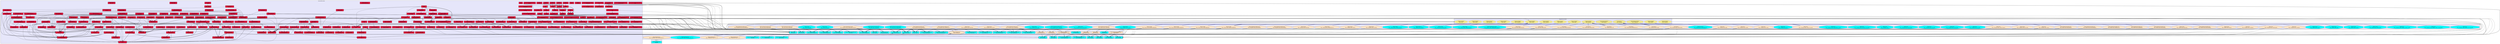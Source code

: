 digraph "Levels within software" {
    node [margin="0.4,0.1"
         ,style=filled];
    subgraph "cluster_-1" {
        graph [label="Inaccessible entities"
              ,style=filled
              ,fillcolor=lavender];
        1 [label="Cabbage\nData: Item"
          ,shape=box3d
          ,fillcolor=crimson
          ,style="filled,solid"];
        5 [label="Cabbage\neats"
          ,shape=box
          ,fillcolor=crimson
          ,style="filled,solid"];
        6 [label="Cabbage\ninitial"
          ,shape=box
          ,fillcolor=crimson
          ,style="filled,solid"];
        7 [label="Cabbage\nmove"
          ,shape=box
          ,fillcolor=crimson
          ,style="filled,solid"];
        8 [label="Cabbage\nplusTailOf"
          ,shape=box
          ,fillcolor=crimson
          ,style="filled,solid"];
        9 [label="Cabbage\nsingleOut1"
          ,shape=box
          ,fillcolor=crimson
          ,style="filled,solid"];
        10 [label="Cabbage\nsingleOutAll"
           ,shape=box
           ,fillcolor=crimson
           ,style="filled,solid"];
        11 [label="Cabbage\nsolution1"
           ,shape=box
           ,fillcolor=crimson
           ,style="filled,solid"];
        12 [label="Cabbage\nsolution2"
           ,shape=box
           ,fillcolor=crimson
           ,style="filled,solid"];
        13 [label="Cabbage\nsolution3"
           ,shape=box
           ,fillcolor=crimson
           ,style="filled,solid"];
        14 [label="Cabbage\nsolution4"
           ,shape=box
           ,fillcolor=crimson
           ,style="filled,solid"];
        15 [label="Cabbage\nsolution5"
           ,shape=box
           ,fillcolor=crimson
           ,style="filled,solid"];
        16 [label="Cabbage\nsuccess"
           ,shape=box
           ,fillcolor=crimson
           ,style="filled,solid"];
        17 [label="Cabbage\nunsafeIter"
           ,shape=box
           ,fillcolor=crimson
           ,style="filled,solid"];
        18 [label="Pronk\nmain"
           ,shape=box
           ,fillcolor=crimson
           ,style="filled,solid"];
        19 [label="Site\nData: App"
           ,shape=box3d
           ,fillcolor=crimson
           ,style="filled,solid"];
        20 [label="Site\nData: HWConfig"
           ,shape=box3d
           ,fillcolor=crimson
           ,style="filled,solid"];
        22 [label="Site\napp"
           ,shape=box
           ,fillcolor=crimson
           ,style="filled,solid"];
        23 [label="Site\nappPage"
           ,shape=box
           ,fillcolor=crimson
           ,style="filled,solid"];
        24 [label="Site\nhandleApp"
           ,shape=box
           ,fillcolor=crimson
           ,style="filled,solid"];
        25 [label="Site\nhelloWorldLogin"
           ,shape=box
           ,fillcolor=crimson
           ,style="filled,solid"];
        26 [label="Site\nhelloWorldLogout"
           ,shape=box
           ,fillcolor=crimson
           ,style="filled,solid"];
        28 [label="Site\nroutes"
           ,shape=box
           ,fillcolor=crimson
           ,style="filled,solid"];
        33 [label="Site\ntokenOk"
           ,shape=box
           ,fillcolor=crimson
           ,style="filled,solid"];
        34 [label="System.Log.Missing\nlogger"
           ,shape=box
           ,fillcolor=crimson
           ,style="filled,solid"];
        35 [label="System.Log.Missing\nloggerName"
           ,shape=box
           ,fillcolor=crimson
           ,style="filled,solid"];
        44 [label="Test.Config\nData: Config"
           ,shape=box3d
           ,fillcolor=crimson
           ,style="filled,solid"];
        45 [label="Test.Config\nconfig"
           ,shape=box
           ,fillcolor=crimson
           ,style="filled,solid"];
        48 [label="Test.Thentos.Backend.Api.Adhocracy3\nsetupTestA3Server"
           ,shape=box
           ,fillcolor=crimson
           ,style="filled,solid"];
        49 [label="Test.Thentos.Backend.Api.Adhocracy3\ntests"
           ,shape=box
           ,fillcolor=crimson
           ,style="filled,solid"];
        50 [label="Test.Thentos.Backend.Api.Simple\ntests"
           ,shape=box
           ,fillcolor=crimson
           ,style="filled,solid"];
        51 [label="Test.Thentos.Types\ntestSizeFactor"
           ,shape=box
           ,fillcolor=crimson
           ,style="filled,solid"];
        52 [label="Test.Thentos.Types\ntests"
           ,shape=box
           ,fillcolor=crimson
           ,style="filled,solid"];
        53 [label="TestMain\nadhoc"
           ,shape=box
           ,fillcolor=crimson
           ,style="filled,solid"];
        54 [label="TestMain\nmain"
           ,shape=box
           ,fillcolor=crimson
           ,style="filled,solid"];
        55 [label="Thentos\nmain"
           ,shape=box
           ,fillcolor=crimson
           ,style="filled,solid"];
        70 [label="Thentos.Backend.Api.Adhocracy3\nactivate"
           ,shape=box
           ,fillcolor=crimson
           ,style="filled,solid"];
        71 [label="Thentos.Backend.Api.Adhocracy3\naddUser"
           ,shape=box
           ,fillcolor=crimson
           ,style="filled,solid"];
        72 [label="Thentos.Backend.Api.Adhocracy3\napp"
           ,shape=box
           ,fillcolor=crimson
           ,style="filled,solid"];
        73 [label="Thentos.Backend.Api.Adhocracy3\nconfirmationTokenFromPath"
           ,shape=box
           ,fillcolor=crimson
           ,style="filled,solid"];
        77 [label="Thentos.Backend.Api.Adhocracy3\nlogin"
           ,shape=box
           ,fillcolor=crimson
           ,style="filled,solid"];
        88 [label="Thentos.Backend.Api.Adhocracy3\nrunBackend"
           ,shape=box
           ,fillcolor=crimson
           ,style="filled,solid"];
        89 [label="Thentos.Backend.Api.Adhocracy3\nserveApi"
           ,shape=box
           ,fillcolor=crimson
           ,style="filled,solid"];
        99 [label="Thentos.Backend.Api.Adhocracy3\nuserIdFromPath"
           ,shape=box
           ,fillcolor=crimson
           ,style="filled,solid"];
        100 [label="Thentos.Backend.Api.Adhocracy3\nuserIdToPath"
            ,shape=box
            ,fillcolor=crimson
            ,style="filled,solid"];
        102 [label="Thentos.Backend.Api.Proxy\nData: RqMod"
            ,shape=box3d
            ,fillcolor=crimson
            ,style="filled,solid"];
        103 [label="Thentos.Backend.Api.Proxy\ncatchProxy"
            ,shape=box
            ,fillcolor=crimson
            ,style="filled,solid"];
        104 [label="Thentos.Backend.Api.Proxy\nclearThentosHeaders"
            ,shape=box
            ,fillcolor=crimson
            ,style="filled,solid"];
        105 [label="Thentos.Backend.Api.Proxy\ngetRqMod"
            ,shape=box
            ,fillcolor=crimson
            ,style="filled,solid"];
        106 [label="Thentos.Backend.Api.Proxy\nprepareReq"
            ,shape=box
            ,fillcolor=crimson
            ,style="filled,solid"];
        107 [label="Thentos.Backend.Api.Proxy\nprepareResp"
            ,shape=box
            ,fillcolor=crimson
            ,style="filled,solid"];
        108 [label="Thentos.Backend.Api.Proxy\nserviceProxy"
            ,shape=box
            ,fillcolor=crimson
            ,style="filled,solid"];
        110 [label="Thentos.Backend.Api.Simple\napiDocs"
            ,shape=box
            ,fillcolor=crimson
            ,style="filled,solid"];
        111 [label="Thentos.Backend.Api.Simple\napp"
            ,shape=box
            ,fillcolor=crimson
            ,style="filled,solid"];
        114 [label="Thentos.Backend.Api.Simple\nrunBackend"
            ,shape=box
            ,fillcolor=crimson
            ,style="filled,solid"];
        115 [label="Thentos.Backend.Api.Simple\nserveApi"
            ,shape=box
            ,fillcolor=crimson
            ,style="filled,solid"];
        116 [label="Thentos.Backend.Api.Simple\nthentosBasic"
            ,shape=box
            ,fillcolor=crimson
            ,style="filled,solid"];
        117 [label="Thentos.Backend.Api.Simple\nthentosService"
            ,shape=box
            ,fillcolor=crimson
            ,style="filled,solid"];
        118 [label="Thentos.Backend.Api.Simple\nthentosSession"
            ,shape=box
            ,fillcolor=crimson
            ,style="filled,solid"];
        119 [label="Thentos.Backend.Api.Simple\nthentosUser"
            ,shape=box
            ,fillcolor=crimson
            ,style="filled,solid"];
        127 [label="Thentos.Config\nData: CommandBuilder"
            ,shape=box3d
            ,fillcolor=crimson
            ,style="filled,solid"];
        131 [label="Thentos.Config\nData: BackendConfig"
            ,shape=box3d
            ,fillcolor=crimson
            ,style="filled,solid"];
        133 [label="Thentos.Config\nData: ConfigError"
            ,shape=box3d
            ,fillcolor=crimson
            ,style="filled,solid"];
        134 [label="Thentos.Config\nData: Command"
            ,shape=box3d
            ,fillcolor=crimson
            ,style="filled,solid"];
        135 [label="Thentos.Config\nData: FrontendConfig"
            ,shape=box3d
            ,fillcolor=crimson
            ,style="filled,solid"];
        139 [label="Thentos.Config\nData: ProxyConfig"
            ,shape=box3d
            ,fillcolor=crimson
            ,style="filled,solid"];
        144 [label="Thentos.Config\nData: ThentosConfig"
            ,shape=box3d
            ,fillcolor=crimson
            ,style="filled,solid"];
        159 [label="Thentos.Config\nconfigLogger"
            ,shape=box
            ,fillcolor=crimson
            ,style="filled,solid"];
        162 [label="Thentos.Config\nemptyThentosConfig"
            ,shape=box
            ,fillcolor=crimson
            ,style="filled,solid"];
        163 [label="Thentos.Config\nfinaliseBackendConfig"
            ,shape=box
            ,fillcolor=crimson
            ,style="filled,solid"];
        164 [label="Thentos.Config\nfinaliseCommand"
            ,shape=box
            ,fillcolor=crimson
            ,style="filled,solid"];
        165 [label="Thentos.Config\nfinaliseConfig"
            ,shape=box
            ,fillcolor=crimson
            ,style="filled,solid"];
        166 [label="Thentos.Config\nfinaliseFrontendConfig"
            ,shape=box
            ,fillcolor=crimson
            ,style="filled,solid"];
        167 [label="Thentos.Config\nfinaliseProxyConfig"
            ,shape=box
            ,fillcolor=crimson
            ,style="filled,solid"];
        170 [label="Thentos.Config\ngetCommand"
            ,shape=box
            ,fillcolor=crimson
            ,style="filled,solid"];
        179 [label="Thentos.Config\nparseBackendConfigBuilder"
            ,shape=box
            ,fillcolor=crimson
            ,style="filled,solid"];
        180 [label="Thentos.Config\nparseCommandBuilder"
            ,shape=box
            ,fillcolor=crimson
            ,style="filled,solid"];
        181 [label="Thentos.Config\nparseConfigFile"
            ,shape=box
            ,fillcolor=crimson
            ,style="filled,solid"];
        182 [label="Thentos.Config\nparseFrontendConfigBuilder"
            ,shape=box
            ,fillcolor=crimson
            ,style="filled,solid"];
        183 [label="Thentos.Config\nparseProxyConfigBuilder"
            ,shape=box
            ,fillcolor=crimson
            ,style="filled,solid"];
        184 [label="Thentos.Config\nparseRun"
            ,shape=box
            ,fillcolor=crimson
            ,style="filled,solid"];
        185 [label="Thentos.Config\nparseRunA3"
            ,shape=box
            ,fillcolor=crimson
            ,style="filled,solid"];
        186 [label="Thentos.Config\nparseRunBackend"
            ,shape=box
            ,fillcolor=crimson
            ,style="filled,solid"];
        187 [label="Thentos.Config\nparseRunFrontend"
            ,shape=box
            ,fillcolor=crimson
            ,style="filled,solid"];
        188 [label="Thentos.Config\nparseThentosConfig"
            ,shape=box
            ,fillcolor=crimson
            ,style="filled,solid"];
        191 [label="Thentos.DB.Core\n=%%"
            ,shape=box
            ,fillcolor=crimson
            ,style="filled,solid"];
        192 [label="Thentos.DB.Core\nData: DbError"
            ,shape=box3d
            ,fillcolor=crimson
            ,style="filled,solid"];
        205 [label="Thentos.DB.Core\nData: TLMode"
            ,shape=box3d
            ,fillcolor=crimson
            ,style="filled,solid"];
        209 [label="Thentos.DB.Core\ncheckClearance"
            ,shape=box
            ,fillcolor=crimson
            ,style="filled,solid"];
        210 [label="Thentos.DB.Core\ncreateCheckpointLoop"
            ,shape=box
            ,fillcolor=crimson
            ,style="filled,solid"];
        212 [label="Thentos.DB.Core\nliftThentosQuery"
            ,shape=box
            ,fillcolor=crimson
            ,style="filled,solid"];
        213 [label="Thentos.DB.Core\nmakeThentosLabel"
            ,shape=box
            ,fillcolor=crimson
            ,style="filled,solid"];
        214 [label="Thentos.DB.Core\nmakeThentosLabel1"
            ,shape=box
            ,fillcolor=crimson
            ,style="filled,solid"];
        215 [label="Thentos.DB.Core\nmakeThentosLabel2"
            ,shape=box
            ,fillcolor=crimson
            ,style="filled,solid"];
        216 [label="Thentos.DB.Core\nmakeThentosLabel3"
            ,shape=box
            ,fillcolor=crimson
            ,style="filled,solid"];
        217 [label="Thentos.DB.Core\nmakeThentosLabel4"
            ,shape=box
            ,fillcolor=crimson
            ,style="filled,solid"];
        218 [label="Thentos.DB.Core\nmakeThentosLabel5"
            ,shape=box
            ,fillcolor=crimson
            ,style="filled,solid"];
        220 [label="Thentos.DB.Core\nrestrictThentosLabel"
            ,shape=box
            ,fillcolor=crimson
            ,style="filled,solid"];
        221 [label="Thentos.DB.Core\nrestrictThentosLabel'"
            ,shape=box
            ,fillcolor=crimson
            ,style="filled,solid"];
        222 [label="Thentos.DB.Core\nreturnDb"
            ,shape=box
            ,fillcolor=crimson
            ,style="filled,solid"];
        223 [label="Thentos.DB.Core\nrunThentosQuery"
            ,shape=box
            ,fillcolor=crimson
            ,style="filled,solid"];
        224 [label="Thentos.DB.Core\nrunThentosUpdate"
            ,shape=box
            ,fillcolor=crimson
            ,style="filled,solid"];
        225 [label="Thentos.DB.Core\nshowDbError"
            ,shape=box
            ,fillcolor=crimson
            ,style="filled,solid"];
        226 [label="Thentos.DB.Core\nthentosDenied"
            ,shape=box
            ,fillcolor=crimson
            ,style="filled,solid"];
        227 [label="Thentos.DB.Core\nthentosLabeledDenied"
            ,shape=box
            ,fillcolor=crimson
            ,style="filled,solid"];
        228 [label="Thentos.DB.Core\nthentosLabeledPublic"
            ,shape=box
            ,fillcolor=crimson
            ,style="filled,solid"];
        229 [label="Thentos.DB.Core\nthentosPublic"
            ,shape=box
            ,fillcolor=crimson
            ,style="filled,solid"];
        230 [label="Thentos.DB.Core\nthrowDb"
            ,shape=box
            ,fillcolor=crimson
            ,style="filled,solid"];
        231 [label="Thentos.DB.Protect\n*%%"
            ,shape=box
            ,fillcolor=crimson
            ,style="filled,solid"];
        232 [label="Thentos.DB.Protect\nallowEverything"
            ,shape=box
            ,fillcolor=crimson
            ,style="filled,solid"];
        233 [label="Thentos.DB.Protect\nallowNothing"
            ,shape=box
            ,fillcolor=crimson
            ,style="filled,solid"];
        234 [label="Thentos.DB.Protect\nallowReadEverything"
            ,shape=box
            ,fillcolor=crimson
            ,style="filled,solid"];
        235 [label="Thentos.DB.Protect\nauthenticateService"
            ,shape=box
            ,fillcolor=crimson
            ,style="filled,solid"];
        236 [label="Thentos.DB.Protect\nauthenticateSession"
            ,shape=box
            ,fillcolor=crimson
            ,style="filled,solid"];
        237 [label="Thentos.DB.Protect\nauthenticateUser"
            ,shape=box
            ,fillcolor=crimson
            ,style="filled,solid"];
        238 [label="Thentos.DB.Protect\ncreateDefaultUser"
            ,shape=box
            ,fillcolor=crimson
            ,style="filled,solid"];
        239 [label="Thentos.DB.Protect\ngetUserFromSession"
            ,shape=box
            ,fillcolor=crimson
            ,style="filled,solid"];
        240 [label="Thentos.DB.Protect\nmakeClearance_"
            ,shape=box
            ,fillcolor=crimson
            ,style="filled,solid"];
        241 [label="Thentos.DB.Protect\nmakeThentosClearance"
            ,shape=box
            ,fillcolor=crimson
            ,style="filled,solid"];
        242 [label="Thentos.DB.Trans\nData: LookupSessionResult"
            ,shape=box3d
            ,fillcolor=crimson
            ,style="filled,solid"];
        246 [label="Thentos.DB.Trans\nData: UpdateUserFieldOp"
            ,shape=box3d
            ,fillcolor=crimson
            ,style="filled,solid"];
        250 [label="Thentos.DB.Trans\naddService"
            ,shape=box
            ,fillcolor=crimson
            ,style="filled,solid"];
        251 [label="Thentos.DB.Trans\naddUnconfirmedUser"
            ,shape=box
            ,fillcolor=crimson
            ,style="filled,solid"];
        252 [label="Thentos.DB.Trans\naddUser"
            ,shape=box
            ,fillcolor=crimson
            ,style="filled,solid"];
        253 [label="Thentos.DB.Trans\naddUsers"
            ,shape=box
            ,fillcolor=crimson
            ,style="filled,solid"];
        254 [label="Thentos.DB.Trans\nallServiceIds"
            ,shape=box
            ,fillcolor=crimson
            ,style="filled,solid"];
        255 [label="Thentos.DB.Trans\nallSessionTokens"
            ,shape=box
            ,fillcolor=crimson
            ,style="filled,solid"];
        256 [label="Thentos.DB.Trans\nallUserIds"
            ,shape=box
            ,fillcolor=crimson
            ,style="filled,solid"];
        257 [label="Thentos.DB.Trans\nassertAgent"
            ,shape=box
            ,fillcolor=crimson
            ,style="filled,solid"];
        258 [label="Thentos.DB.Trans\nassignRole"
            ,shape=box
            ,fillcolor=crimson
            ,style="filled,solid"];
        259 [label="Thentos.DB.Trans\ncheckAllDbInvs"
            ,shape=box
            ,fillcolor=crimson
            ,style="filled,solid"];
        260 [label="Thentos.DB.Trans\ncheckDbInvs"
            ,shape=box
            ,fillcolor=crimson
            ,style="filled,solid"];
        261 [label="Thentos.DB.Trans\ndbInvUserAspectUnique"
            ,shape=box
            ,fillcolor=crimson
            ,style="filled,solid"];
        262 [label="Thentos.DB.Trans\ndeleteService"
            ,shape=box
            ,fillcolor=crimson
            ,style="filled,solid"];
        263 [label="Thentos.DB.Trans\ndeleteSession"
            ,shape=box
            ,fillcolor=crimson
            ,style="filled,solid"];
        264 [label="Thentos.DB.Trans\ndeleteUser"
            ,shape=box
            ,fillcolor=crimson
            ,style="filled,solid"];
        265 [label="Thentos.DB.Trans\nemptyDB"
            ,shape=box
            ,fillcolor=crimson
            ,style="filled,solid"];
        266 [label="Thentos.DB.Trans\nendSession"
            ,shape=box
            ,fillcolor=crimson
            ,style="filled,solid"];
        267 [label="Thentos.DB.Trans\nfinishUserRegistration"
            ,shape=box
            ,fillcolor=crimson
            ,style="filled,solid"];
        268 [label="Thentos.DB.Trans\nfreshUserId"
            ,shape=box
            ,fillcolor=crimson
            ,style="filled,solid"];
        269 [label="Thentos.DB.Trans\ngarbageCollectSessions"
            ,shape=box
            ,fillcolor=crimson
            ,style="filled,solid"];
        270 [label="Thentos.DB.Trans\ngetSessionFromAgent"
            ,shape=box
            ,fillcolor=crimson
            ,style="filled,solid"];
        271 [label="Thentos.DB.Trans\nisActiveSession"
            ,shape=box
            ,fillcolor=crimson
            ,style="filled,solid"];
        272 [label="Thentos.DB.Trans\nisActiveSessionAndBump"
            ,shape=box
            ,fillcolor=crimson
            ,style="filled,solid"];
        273 [label="Thentos.DB.Trans\nisLoggedIntoService"
            ,shape=box
            ,fillcolor=crimson
            ,style="filled,solid"];
        274 [label="Thentos.DB.Trans\nlabel_lookupUser"
            ,shape=box
            ,fillcolor=crimson
            ,style="filled,solid"];
        275 [label="Thentos.DB.Trans\nlookupAgentRoles"
            ,shape=box
            ,fillcolor=crimson
            ,style="filled,solid"];
        276 [label="Thentos.DB.Trans\nlookupService"
            ,shape=box
            ,fillcolor=crimson
            ,style="filled,solid"];
        277 [label="Thentos.DB.Trans\nlookupSession"
            ,shape=box
            ,fillcolor=crimson
            ,style="filled,solid"];
        278 [label="Thentos.DB.Trans\nlookupSessionQ"
            ,shape=box
            ,fillcolor=crimson
            ,style="filled,solid"];
        279 [label="Thentos.DB.Trans\nlookupSessionWithMaybeService"
            ,shape=box
            ,fillcolor=crimson
            ,style="filled,solid"];
        280 [label="Thentos.DB.Trans\nlookupUser"
            ,shape=box
            ,fillcolor=crimson
            ,style="filled,solid"];
        281 [label="Thentos.DB.Trans\nlookupUserByEmail"
            ,shape=box
            ,fillcolor=crimson
            ,style="filled,solid"];
        282 [label="Thentos.DB.Trans\nlookupUserByName"
            ,shape=box
            ,fillcolor=crimson
            ,style="filled,solid"];
        283 [label="Thentos.DB.Trans\npure_lookupAgentRoles"
            ,shape=box
            ,fillcolor=crimson
            ,style="filled,solid"];
        284 [label="Thentos.DB.Trans\npure_lookupService"
            ,shape=box
            ,fillcolor=crimson
            ,style="filled,solid"];
        285 [label="Thentos.DB.Trans\npure_lookupSession"
            ,shape=box
            ,fillcolor=crimson
            ,style="filled,solid"];
        286 [label="Thentos.DB.Trans\npure_lookupUser"
            ,shape=box
            ,fillcolor=crimson
            ,style="filled,solid"];
        287 [label="Thentos.DB.Trans\npure_lookupUserByEmail"
            ,shape=box
            ,fillcolor=crimson
            ,style="filled,solid"];
        288 [label="Thentos.DB.Trans\npure_lookupUserByName"
            ,shape=box
            ,fillcolor=crimson
            ,style="filled,solid"];
        289 [label="Thentos.DB.Trans\nsessionNowActive"
            ,shape=box
            ,fillcolor=crimson
            ,style="filled,solid"];
        290 [label="Thentos.DB.Trans\nsnapShot"
            ,shape=box
            ,fillcolor=crimson
            ,style="filled,solid"];
        291 [label="Thentos.DB.Trans\nstartSession"
            ,shape=box
            ,fillcolor=crimson
            ,style="filled,solid"];
        292 [label="Thentos.DB.Trans\ntrans_addService"
            ,shape=box
            ,fillcolor=crimson
            ,style="filled,solid"];
        293 [label="Thentos.DB.Trans\ntrans_addUnconfirmedUser"
            ,shape=box
            ,fillcolor=crimson
            ,style="filled,solid"];
        294 [label="Thentos.DB.Trans\ntrans_addUser"
            ,shape=box
            ,fillcolor=crimson
            ,style="filled,solid"];
        295 [label="Thentos.DB.Trans\ntrans_addUsers"
            ,shape=box
            ,fillcolor=crimson
            ,style="filled,solid"];
        296 [label="Thentos.DB.Trans\ntrans_allServiceIds"
            ,shape=box
            ,fillcolor=crimson
            ,style="filled,solid"];
        297 [label="Thentos.DB.Trans\ntrans_allSessionTokens"
            ,shape=box
            ,fillcolor=crimson
            ,style="filled,solid"];
        298 [label="Thentos.DB.Trans\ntrans_allUserIds"
            ,shape=box
            ,fillcolor=crimson
            ,style="filled,solid"];
        299 [label="Thentos.DB.Trans\ntrans_assignRole"
            ,shape=box
            ,fillcolor=crimson
            ,style="filled,solid"];
        300 [label="Thentos.DB.Trans\ntrans_deleteService"
            ,shape=box
            ,fillcolor=crimson
            ,style="filled,solid"];
        301 [label="Thentos.DB.Trans\ntrans_deleteUser"
            ,shape=box
            ,fillcolor=crimson
            ,style="filled,solid"];
        302 [label="Thentos.DB.Trans\ntrans_endSession"
            ,shape=box
            ,fillcolor=crimson
            ,style="filled,solid"];
        303 [label="Thentos.DB.Trans\ntrans_finishUserRegistration"
            ,shape=box
            ,fillcolor=crimson
            ,style="filled,solid"];
        304 [label="Thentos.DB.Trans\ntrans_garbageCollectSessions"
            ,shape=box
            ,fillcolor=crimson
            ,style="filled,solid"];
        305 [label="Thentos.DB.Trans\ntrans_isActiveSession"
            ,shape=box
            ,fillcolor=crimson
            ,style="filled,solid"];
        306 [label="Thentos.DB.Trans\ntrans_isActiveSessionAndBump"
            ,shape=box
            ,fillcolor=crimson
            ,style="filled,solid"];
        307 [label="Thentos.DB.Trans\ntrans_isLoggedIntoService"
            ,shape=box
            ,fillcolor=crimson
            ,style="filled,solid"];
        308 [label="Thentos.DB.Trans\ntrans_lookupAgentRoles"
            ,shape=box
            ,fillcolor=crimson
            ,style="filled,solid"];
        309 [label="Thentos.DB.Trans\ntrans_lookupService"
            ,shape=box
            ,fillcolor=crimson
            ,style="filled,solid"];
        310 [label="Thentos.DB.Trans\ntrans_lookupSession"
            ,shape=box
            ,fillcolor=crimson
            ,style="filled,solid"];
        311 [label="Thentos.DB.Trans\ntrans_lookupSessionQ"
            ,shape=box
            ,fillcolor=crimson
            ,style="filled,solid"];
        312 [label="Thentos.DB.Trans\ntrans_lookupUser"
            ,shape=box
            ,fillcolor=crimson
            ,style="filled,solid"];
        313 [label="Thentos.DB.Trans\ntrans_lookupUserByEmail"
            ,shape=box
            ,fillcolor=crimson
            ,style="filled,solid"];
        314 [label="Thentos.DB.Trans\ntrans_lookupUserByName"
            ,shape=box
            ,fillcolor=crimson
            ,style="filled,solid"];
        315 [label="Thentos.DB.Trans\ntrans_snapShot"
            ,shape=box
            ,fillcolor=crimson
            ,style="filled,solid"];
        316 [label="Thentos.DB.Trans\ntrans_startSession"
            ,shape=box
            ,fillcolor=crimson
            ,style="filled,solid"];
        317 [label="Thentos.DB.Trans\ntrans_unassignRole"
            ,shape=box
            ,fillcolor=crimson
            ,style="filled,solid"];
        318 [label="Thentos.DB.Trans\ntrans_updateUser"
            ,shape=box
            ,fillcolor=crimson
            ,style="filled,solid"];
        319 [label="Thentos.DB.Trans\ntrans_updateUserField"
            ,shape=box
            ,fillcolor=crimson
            ,style="filled,solid"];
        320 [label="Thentos.DB.Trans\nunassignRole"
            ,shape=box
            ,fillcolor=crimson
            ,style="filled,solid"];
        321 [label="Thentos.DB.Trans\nupdateUser"
            ,shape=box
            ,fillcolor=crimson
            ,style="filled,solid"];
        322 [label="Thentos.DB.Trans\nupdateUserField"
            ,shape=box
            ,fillcolor=crimson
            ,style="filled,solid"];
        323 [label="Thentos.DB.Trans\nwriteSession"
            ,shape=box
            ,fillcolor=crimson
            ,style="filled,solid"];
        324 [label="Thentos.DB.Trans\nwriteUser"
            ,shape=box
            ,fillcolor=crimson
            ,style="filled,solid"];
        345 [label="Thentos.Frontend\nData: FrontendApp"
            ,shape=box3d
            ,fillcolor=crimson
            ,style="filled,solid"];
        349 [label="Thentos.Frontend\naddServiceHandler"
            ,shape=box
            ,fillcolor=crimson
            ,style="filled,solid"];
        350 [label="Thentos.Frontend\nfrontendApp"
            ,shape=box
            ,fillcolor=crimson
            ,style="filled,solid"];
        352 [label="Thentos.Frontend\nloginHandler"
            ,shape=box
            ,fillcolor=crimson
            ,style="filled,solid"];
        353 [label="Thentos.Frontend\nmainPageHandler"
            ,shape=box
            ,fillcolor=crimson
            ,style="filled,solid"];
        354 [label="Thentos.Frontend\nroutes"
            ,shape=box
            ,fillcolor=crimson
            ,style="filled,solid"];
        355 [label="Thentos.Frontend\nrunFrontend"
            ,shape=box
            ,fillcolor=crimson
            ,style="filled,solid"];
        356 [label="Thentos.Frontend\nserviceAddedHandler"
            ,shape=box
            ,fillcolor=crimson
            ,style="filled,solid"];
        357 [label="Thentos.Frontend\nsnapRunAction"
            ,shape=box
            ,fillcolor=crimson
            ,style="filled,solid"];
        358 [label="Thentos.Frontend\nsnapRunAction'"
            ,shape=box
            ,fillcolor=crimson
            ,style="filled,solid"];
        359 [label="Thentos.Frontend\nuserAddConfirmHandler"
            ,shape=box
            ,fillcolor=crimson
            ,style="filled,solid"];
        360 [label="Thentos.Frontend\nuserAddHandler"
            ,shape=box
            ,fillcolor=crimson
            ,style="filled,solid"];
        361 [label="Thentos.Frontend.Pages\naddServicePage"
            ,shape=box
            ,fillcolor=crimson
            ,style="filled,solid"];
        362 [label="Thentos.Frontend.Pages\naddUserPage"
            ,shape=box
            ,fillcolor=crimson
            ,style="filled,solid"];
        363 [label="Thentos.Frontend.Pages\nerrorPage"
            ,shape=box
            ,fillcolor=crimson
            ,style="filled,solid"];
        364 [label="Thentos.Frontend.Pages\nloginForm"
            ,shape=box
            ,fillcolor=crimson
            ,style="filled,solid"];
        365 [label="Thentos.Frontend.Pages\nloginPage"
            ,shape=box
            ,fillcolor=crimson
            ,style="filled,solid"];
        366 [label="Thentos.Frontend.Pages\nmainPage"
            ,shape=box
            ,fillcolor=crimson
            ,style="filled,solid"];
        367 [label="Thentos.Frontend.Pages\nnonEmpty"
            ,shape=box
            ,fillcolor=crimson
            ,style="filled,solid"];
        368 [label="Thentos.Frontend.Pages\nserviceAddedPage"
            ,shape=box
            ,fillcolor=crimson
            ,style="filled,solid"];
        369 [label="Thentos.Frontend.Pages\nuserAddedPage"
            ,shape=box
            ,fillcolor=crimson
            ,style="filled,solid"];
        370 [label="Thentos.Frontend.Pages\nuserForm"
            ,shape=box
            ,fillcolor=crimson
            ,style="filled,solid"];
        371 [label="Thentos.Frontend.Util\nserveSnaplet"
            ,shape=box
            ,fillcolor=crimson
            ,style="filled,solid"];
        372 [label="Thentos.Smtp\nsendUserConfirmationMail"
            ,shape=box
            ,fillcolor=crimson
            ,style="filled,solid"];
        373 [label="Thentos.Types\nData: ConfirmationToken"
            ,shape=box3d
            ,fillcolor=crimson
            ,style="filled,solid"];
        374 [label="Thentos.Types\nData: DB"
            ,shape=box3d
            ,fillcolor=crimson
            ,style="filled,solid"];
        375 [label="Thentos.Types\nData: Group"
            ,shape=box3d
            ,fillcolor=crimson
            ,style="filled,solid"];
        377 [label="Thentos.Types\nData: Role"
            ,shape=box3d
            ,fillcolor=crimson
            ,style="filled,solid"];
        378 [label="Thentos.Types\nData: Service"
            ,shape=box3d
            ,fillcolor=crimson
            ,style="filled,solid"];
        381 [label="Thentos.Types\nData: ServiceKey"
            ,shape=box3d
            ,fillcolor=crimson
            ,style="filled,solid"];
        383 [label="Thentos.Types\nData: SessionToken"
            ,shape=box3d
            ,fillcolor=crimson
            ,style="filled,solid"];
        386 [label="Thentos.Types\nData: ThentosLabeled"
            ,shape=box3d
            ,fillcolor=crimson
            ,style="filled,solid"];
        389 [label="Thentos.Types\nData: User"
            ,shape=box3d
            ,fillcolor=crimson
            ,style="filled,solid"];
    }
    subgraph cluster_0 {
        graph [label="Exported root entities"
              ,style=filled
              ,fillcolor=lavender];
        470 [label="Data.Configurator.Types\nClass: Configured"
            ,shape=doubleoctagon
            ,fillcolor=khaki
            ,style="filled,dashed"];
        471 [label="Servant.Docs\nClass: ToSample"
            ,shape=doubleoctagon
            ,fillcolor=khaki
            ,style="filled,dashed"];
        472 [label="Snap.Snaplet.AcidState\nClass: HasAcid"
            ,shape=doubleoctagon
            ,fillcolor=khaki
            ,style="filled,dashed"];
        473 [label="Unknown Module\nClass: Arbitrary"
            ,shape=doubleoctagon
            ,fillcolor=khaki
            ,style="filled,dotted"];
        474 [label="Unknown Module\nClass: Label"
            ,shape=doubleoctagon
            ,fillcolor=khaki
            ,style="filled,dotted"];
        475 [label="Unknown Module\nClass: HasDocs"
            ,shape=doubleoctagon
            ,fillcolor=khaki
            ,style="filled,dotted"];
        476 [label="Unknown Module\nClass: SafeCopy"
            ,shape=doubleoctagon
            ,fillcolor=khaki
            ,style="filled,dotted"];
        479 [label="Unknown Module\nClass: Monoid"
            ,shape=doubleoctagon
            ,fillcolor=khaki
            ,style="filled,dotted"];
        481 [label="Unknown Module\nClass: FromJSON"
            ,shape=doubleoctagon
            ,fillcolor=khaki
            ,style="filled,dotted"];
        483 [label="Unknown Module\nClass: Read"
            ,shape=doubleoctagon
            ,fillcolor=khaki
            ,style="filled,dotted"];
        484 [label="Unknown Module\nClass: HasServer"
            ,shape=doubleoctagon
            ,fillcolor=khaki
            ,style="filled,dotted"];
        485 [label="Unknown Module\nClass: Show"
            ,shape=doubleoctagon
            ,fillcolor=khaki
            ,style="filled,dotted"];
        487 [label="Unknown Module\nClass: ToCNF"
            ,shape=doubleoctagon
            ,fillcolor=khaki
            ,style="filled,dotted"];
        488 [label="Unknown Module\nClass: ToCapture"
            ,shape=doubleoctagon
            ,fillcolor=khaki
            ,style="filled,dotted"];
        489 [label="Unknown Module\nClass: ToJSON"
            ,shape=doubleoctagon
            ,fillcolor=khaki
            ,style="filled,dotted"];
    }
    subgraph cluster_1 {
        graph [label="Level = 1"
              ,style=filled
              ,fillcolor=lavender];
        36 [label="Test.Arbitrary\nClass: Arbitrary, Data: (HashedSecret a)"
           ,shape=octagon
           ,fillcolor=bisque
           ,style="filled,solid"];
        37 [label="Test.Arbitrary\nClass: Arbitrary, Data: CNF"
           ,shape=octagon
           ,fillcolor=bisque
           ,style="filled,solid"];
        38 [label="Test.Arbitrary\nClass: Arbitrary, Data: DCLabel"
           ,shape=octagon
           ,fillcolor=bisque
           ,style="filled,solid"];
        39 [label="Test.Arbitrary\nClass: Arbitrary, Data: ThentosClearance"
           ,shape=octagon
           ,fillcolor=bisque
           ,style="filled,solid"];
        40 [label="Test.Arbitrary\nClass: Arbitrary, Data: ThentosLabel"
           ,shape=octagon
           ,fillcolor=bisque
           ,style="filled,solid"];
        41 [label="Test.Arbitrary\nClass: Arbitrary, Data: UserFormData"
           ,shape=octagon
           ,fillcolor=bisque
           ,style="filled,solid"];
        78 [label="Thentos.Backend.Api.Adhocracy3\nClass: FromJSON, Data: (A3Resource a)"
           ,shape=octagon
           ,fillcolor=bisque
           ,style="filled,solid"];
        79 [label="Thentos.Backend.Api.Adhocracy3\nClass: FromJSON, Data: A3UserNoPass"
           ,shape=octagon
           ,fillcolor=bisque
           ,style="filled,solid"];
        80 [label="Thentos.Backend.Api.Adhocracy3\nClass: FromJSON, Data: A3UserWithPass"
           ,shape=octagon
           ,fillcolor=bisque
           ,style="filled,solid"];
        81 [label="Thentos.Backend.Api.Adhocracy3\nClass: FromJSON, Data: ActivationRequest"
           ,shape=octagon
           ,fillcolor=bisque
           ,style="filled,solid"];
        82 [label="Thentos.Backend.Api.Adhocracy3\nClass: FromJSON, Data: ContentType"
           ,shape=octagon
           ,fillcolor=cyan
           ,style="filled,solid"];
        83 [label="Thentos.Backend.Api.Adhocracy3\nClass: FromJSON, Data: LoginRequest"
           ,shape=octagon
           ,fillcolor=bisque
           ,style="filled,solid"];
        84 [label="Thentos.Backend.Api.Adhocracy3\nClass: FromJSON, Data: RequestResult"
           ,shape=octagon
           ,fillcolor=bisque
           ,style="filled,solid"];
        86 [label="Thentos.Backend.Api.Adhocracy3\nClass: Read, Data: ContentType"
           ,shape=octagon
           ,fillcolor=cyan
           ,style="filled,solid"];
        87 [label="Thentos.Backend.Api.Adhocracy3\nClass: Read, Data: PropertySheet"
           ,shape=octagon
           ,fillcolor=cyan
           ,style="filled,solid"];
        90 [label="Thentos.Backend.Api.Adhocracy3\nClass: Show, Data: ContentType"
           ,shape=octagon
           ,fillcolor=bisque
           ,style="filled,solid"];
        91 [label="Thentos.Backend.Api.Adhocracy3\nClass: Show, Data: PropertySheet"
           ,shape=octagon
           ,fillcolor=bisque
           ,style="filled,solid"];
        92 [label="Thentos.Backend.Api.Adhocracy3\nClass: ToJSON, Data: (A3Resource a)"
           ,shape=octagon
           ,fillcolor=bisque
           ,style="filled,solid"];
        93 [label="Thentos.Backend.Api.Adhocracy3\nClass: ToJSON, Data: A3UserNoPass"
           ,shape=octagon
           ,fillcolor=bisque
           ,style="filled,solid"];
        94 [label="Thentos.Backend.Api.Adhocracy3\nClass: ToJSON, Data: A3UserWithPass"
           ,shape=octagon
           ,fillcolor=bisque
           ,style="filled,solid"];
        95 [label="Thentos.Backend.Api.Adhocracy3\nClass: ToJSON, Data: ActivationRequest"
           ,shape=octagon
           ,fillcolor=bisque
           ,style="filled,solid"];
        96 [label="Thentos.Backend.Api.Adhocracy3\nClass: ToJSON, Data: ContentType"
           ,shape=octagon
           ,fillcolor=bisque
           ,style="filled,solid"];
        97 [label="Thentos.Backend.Api.Adhocracy3\nClass: ToJSON, Data: LoginRequest"
           ,shape=octagon
           ,fillcolor=bisque
           ,style="filled,solid"];
        98 [label="Thentos.Backend.Api.Adhocracy3\nClass: ToJSON, Data: RequestResult"
           ,shape=octagon
           ,fillcolor=bisque
           ,style="filled,solid"];
        112 [label="Thentos.Backend.Api.Simple\nClass: HasDocs, Data: (ThentosAuth sublayout)"
            ,shape=octagon
            ,fillcolor=cyan
            ,style="filled,solid"];
        113 [label="Thentos.Backend.Api.Simple\nClass: HasServer, Data: (ThentosAuth sublayout)"
            ,shape=octagon
            ,fillcolor=bisque
            ,style="filled,solid"];
        171 [label="Thentos.Config\nClass: Monoid, Data: BackendConfigBuilder"
            ,shape=octagon
            ,fillcolor=bisque
            ,style="filled,solid"];
        172 [label="Thentos.Config\nClass: Monoid, Data: FrontendConfigBuilder"
            ,shape=octagon
            ,fillcolor=bisque
            ,style="filled,solid"];
        173 [label="Thentos.Config\nClass: Monoid, Data: ProxyConfigBuilder"
            ,shape=octagon
            ,fillcolor=bisque
            ,style="filled,solid"];
        174 [label="Thentos.Config\nClass: Monoid, Data: ThentosConfigBuilder"
            ,shape=octagon
            ,fillcolor=bisque
            ,style="filled,solid"];
        211 [label="Thentos.DB.Core\nClass: SafeCopy, Data: DbError"
            ,shape=octagon
            ,fillcolor=cyan
            ,style="filled,solid"];
        325 [label="Thentos.Doc\nClass: ToCapture, Data: (Capture \"sid\" ServiceId)"
            ,shape=octagon
            ,fillcolor=cyan
            ,style="filled,solid"];
        326 [label="Thentos.Doc\nClass: ToCapture, Data: (Capture \"token\" SessionToken)"
            ,shape=octagon
            ,fillcolor=cyan
            ,style="filled,solid"];
        327 [label="Thentos.Doc\nClass: ToCapture, Data: (Capture \"userid\" UserId)"
            ,shape=octagon
            ,fillcolor=cyan
            ,style="filled,solid"];
        328 [label="Thentos.Doc\nClass: ToSample, Data: ()"
            ,shape=octagon
            ,fillcolor=cyan
            ,style="filled,solid"];
        329 [label="Thentos.Doc\nClass: ToSample, Data: (ServiceId, ServiceKey)"
            ,shape=octagon
            ,fillcolor=cyan
            ,style="filled,solid"];
        330 [label="Thentos.Doc\nClass: ToSample, Data: (SessionToken, Session)"
            ,shape=octagon
            ,fillcolor=cyan
            ,style="filled,solid"];
        331 [label="Thentos.Doc\nClass: ToSample, Data: (UserId, ServiceId)"
            ,shape=octagon
            ,fillcolor=bisque
            ,style="filled,solid"];
        332 [label="Thentos.Doc\nClass: ToSample, Data: (UserId, Timeout)"
            ,shape=octagon
            ,fillcolor=bisque
            ,style="filled,solid"];
        333 [label="Thentos.Doc\nClass: ToSample, Data: Agent"
            ,shape=octagon
            ,fillcolor=bisque
            ,style="filled,solid"];
        334 [label="Thentos.Doc\nClass: ToSample, Data: Bool"
            ,shape=octagon
            ,fillcolor=cyan
            ,style="filled,solid"];
        335 [label="Thentos.Doc\nClass: ToSample, Data: ServiceId"
            ,shape=octagon
            ,fillcolor=cyan
            ,style="filled,solid"];
        336 [label="Thentos.Doc\nClass: ToSample, Data: Session"
            ,shape=octagon
            ,fillcolor=bisque
            ,style="filled,solid"];
        337 [label="Thentos.Doc\nClass: ToSample, Data: SessionToken"
            ,shape=octagon
            ,fillcolor=cyan
            ,style="filled,solid"];
        338 [label="Thentos.Doc\nClass: ToSample, Data: UserEmail"
            ,shape=octagon
            ,fillcolor=bisque
            ,style="filled,solid"];
        339 [label="Thentos.Doc\nClass: ToSample, Data: UserFormData"
            ,shape=octagon
            ,fillcolor=bisque
            ,style="filled,solid"];
        340 [label="Thentos.Doc\nClass: ToSample, Data: UserId"
            ,shape=octagon
            ,fillcolor=bisque
            ,style="filled,solid"];
        341 [label="Thentos.Doc\nClass: ToSample, Data: UserName"
            ,shape=octagon
            ,fillcolor=bisque
            ,style="filled,solid"];
        342 [label="Thentos.Doc\nClass: ToSample, Data: [ServiceId]"
            ,shape=octagon
            ,fillcolor=cyan
            ,style="filled,solid"];
        343 [label="Thentos.Doc\nClass: ToSample, Data: [SessionToken]"
            ,shape=octagon
            ,fillcolor=cyan
            ,style="filled,solid"];
        344 [label="Thentos.Doc\nClass: ToSample, Data: [UserId]"
            ,shape=octagon
            ,fillcolor=bisque
            ,style="filled,solid"];
        351 [label="Thentos.Frontend\nClass: HasAcid, Data: FrontendApp DB"
            ,shape=octagon
            ,fillcolor=cyan
            ,style="filled,solid"];
        414 [label="Thentos.Types\nClass: Label, Data: ThentosClearance"
            ,shape=octagon
            ,fillcolor=bisque
            ,style="filled,solid"];
        415 [label="Thentos.Types\nClass: Label, Data: ThentosLabel"
            ,shape=octagon
            ,fillcolor=bisque
            ,style="filled,solid"];
        416 [label="Thentos.Types\nClass: Configured, Data: ServiceId"
            ,shape=octagon
            ,fillcolor=bisque
            ,style="filled,solid"];
        431 [label="Thentos.Types\nClass: SafeCopy, Data: (HashedSecret a)"
            ,shape=octagon
            ,fillcolor=bisque
            ,style="filled,solid"];
        432 [label="Thentos.Types\nClass: SafeCopy, Data: (ThentosLabeled t)"
            ,shape=octagon
            ,fillcolor=cyan
            ,style="filled,solid"];
        433 [label="Thentos.Types\nClass: SafeCopy, Data: ThentosClearance"
            ,shape=octagon
            ,fillcolor=cyan
            ,style="filled,solid"];
        434 [label="Thentos.Types\nClass: SafeCopy, Data: ThentosLabel"
            ,shape=octagon
            ,fillcolor=cyan
            ,style="filled,solid"];
        435 [label="Thentos.Types\nClass: SafeCopy, Data: TimeStamp"
            ,shape=octagon
            ,fillcolor=bisque
            ,style="filled,solid"];
        436 [label="Thentos.Types\nClass: SafeCopy, Data: Timeout"
            ,shape=octagon
            ,fillcolor=bisque
            ,style="filled,solid"];
        441 [label="Thentos.Types\nClass: FromJSON, Data: Agent"
            ,shape=octagon
            ,fillcolor=cyan
            ,style="filled,solid"];
        442 [label="Thentos.Types\nClass: FromJSON, Data: Session"
            ,shape=octagon
            ,fillcolor=cyan
            ,style="filled,solid"];
        443 [label="Thentos.Types\nClass: FromJSON, Data: TimeStamp"
            ,shape=octagon
            ,fillcolor=bisque
            ,style="filled,solid"];
        444 [label="Thentos.Types\nClass: FromJSON, Data: Timeout"
            ,shape=octagon
            ,fillcolor=bisque
            ,style="filled,solid"];
        445 [label="Thentos.Types\nClass: FromJSON, Data: UserFormData"
            ,shape=octagon
            ,fillcolor=cyan
            ,style="filled,solid"];
        446 [label="Thentos.Types\nClass: FromJSON, Data: UserPass"
            ,shape=octagon
            ,fillcolor=bisque
            ,style="filled,solid"];
        459 [label="Thentos.Types\nClass: ToCNF, Data: Agent"
            ,shape=octagon
            ,fillcolor=cyan
            ,style="filled,solid"];
        460 [label="Thentos.Types\nClass: ToCNF, Data: Role"
            ,shape=octagon
            ,fillcolor=cyan
            ,style="filled,solid"];
        461 [label="Thentos.Types\nClass: ToJSON, Data: Agent"
            ,shape=octagon
            ,fillcolor=cyan
            ,style="filled,solid"];
        462 [label="Thentos.Types\nClass: ToJSON, Data: Session"
            ,shape=octagon
            ,fillcolor=cyan
            ,style="filled,solid"];
        463 [label="Thentos.Types\nClass: ToJSON, Data: TimeStamp"
            ,shape=octagon
            ,fillcolor=bisque
            ,style="filled,solid"];
        464 [label="Thentos.Types\nClass: ToJSON, Data: Timeout"
            ,shape=octagon
            ,fillcolor=bisque
            ,style="filled,solid"];
        465 [label="Thentos.Types\nClass: ToJSON, Data: UserFormData"
            ,shape=octagon
            ,fillcolor=cyan
            ,style="filled,solid"];
        466 [label="Thentos.Types\nClass: ToJSON, Data: UserPass"
            ,shape=octagon
            ,fillcolor=cyan
            ,style="filled,solid"];
    }
    subgraph cluster_2 {
        graph [label="Level = 2"
              ,style=filled
              ,fillcolor=lavender];
        42 [label="Test.Arbitrary\nreadableStrings"
           ,shape=box
           ,fillcolor=cyan
           ,style="filled,solid"];
        56 [label="Thentos.Backend.Api.Adhocracy3\nData: A3Resource"
           ,shape=box3d
           ,fillcolor=cyan
           ,style="filled,solid"];
        57 [label="Thentos.Backend.Api.Adhocracy3\nData: A3UserNoPass"
           ,shape=box3d
           ,fillcolor=cyan
           ,style="filled,solid"];
        58 [label="Thentos.Backend.Api.Adhocracy3\nData: A3UserWithPass"
           ,shape=box3d
           ,fillcolor=cyan
           ,style="filled,solid"];
        59 [label="Thentos.Backend.Api.Adhocracy3\nData: ActivationRequest"
           ,shape=box3d
           ,fillcolor=cyan
           ,style="filled,solid"];
        60 [label="Thentos.Backend.Api.Adhocracy3\nData: ContentType"
           ,shape=box3d
           ,fillcolor=cyan
           ,style="filled,solid"];
        61 [label="Thentos.Backend.Api.Adhocracy3\nData: LoginRequest"
           ,shape=box3d
           ,fillcolor=cyan
           ,style="filled,solid"];
        63 [label="Thentos.Backend.Api.Adhocracy3\nData: PropertySheet"
           ,shape=box3d
           ,fillcolor=cyan
           ,style="filled,solid"];
        65 [label="Thentos.Backend.Api.Adhocracy3\nData: Path"
           ,shape=box3d
           ,fillcolor=cyan
           ,style="filled,solid"];
        66 [label="Thentos.Backend.Api.Adhocracy3\nData: RequestResult"
           ,shape=box3d
           ,fillcolor=cyan
           ,style="filled,solid"];
        68 [label="Thentos.Backend.Api.Adhocracy3\na3UserFromJSON"
           ,shape=box
           ,fillcolor=bisque
           ,style="filled,solid"];
        69 [label="Thentos.Backend.Api.Adhocracy3\na3UserToJSON"
           ,shape=box
           ,fillcolor=bisque
           ,style="filled,solid"];
        109 [label="Thentos.Backend.Api.Simple\nData: ThentosAuth"
            ,shape=box3d
            ,fillcolor=cyan
            ,style="filled,solid"];
        121 [label="Thentos.Backend.Core\nlookupRequestHeader"
            ,shape=box
            ,fillcolor=cyan
            ,style="filled,solid"];
        122 [label="Thentos.Backend.Core\nClass: PushActionC"
            ,shape=doubleoctagon
            ,fillcolor=bisque
            ,style="filled,solid"];
        132 [label="Thentos.Config\nData: BackendConfigBuilder"
            ,shape=box3d
            ,fillcolor=cyan
            ,style="filled,solid"];
        136 [label="Thentos.Config\nData: FrontendConfigBuilder"
            ,shape=box3d
            ,fillcolor=cyan
            ,style="filled,solid"];
        140 [label="Thentos.Config\nData: ProxyConfigBuilder"
            ,shape=box3d
            ,fillcolor=cyan
            ,style="filled,solid"];
        145 [label="Thentos.Config\nData: ThentosConfigBuilder"
            ,shape=box3d
            ,fillcolor=cyan
            ,style="filled,solid"];
        376 [label="Thentos.Types\nData: HashedSecret"
            ,shape=box3d
            ,fillcolor=cyan
            ,style="filled,solid"];
        379 [label="Thentos.Types\nData: Agent"
            ,shape=box3d
            ,fillcolor=cyan
            ,style="filled,solid"];
        380 [label="Thentos.Types\nData: ServiceId"
            ,shape=box3d
            ,fillcolor=cyan
            ,style="filled,solid"];
        382 [label="Thentos.Types\nData: Session"
            ,shape=box3d
            ,fillcolor=cyan
            ,style="filled,solid"];
        384 [label="Thentos.Types\nData: ThentosClearance"
            ,shape=box3d
            ,fillcolor=cyan
            ,style="filled,solid"];
        385 [label="Thentos.Types\nData: ThentosLabel"
            ,shape=box3d
            ,fillcolor=cyan
            ,style="filled,solid"];
        387 [label="Thentos.Types\nData: TimeStamp"
            ,shape=box3d
            ,fillcolor=cyan
            ,style="filled,solid"];
        388 [label="Thentos.Types\nData: Timeout"
            ,shape=box3d
            ,fillcolor=cyan
            ,style="filled,solid"];
        391 [label="Thentos.Types\nData: UserEmail"
            ,shape=box3d
            ,fillcolor=cyan
            ,style="filled,solid"];
        392 [label="Thentos.Types\nData: UserFormData"
            ,shape=box3d
            ,fillcolor=cyan
            ,style="filled,solid"];
        393 [label="Thentos.Types\nData: UserId"
            ,shape=box3d
            ,fillcolor=cyan
            ,style="filled,solid"];
        394 [label="Thentos.Types\nData: UserName"
            ,shape=box3d
            ,fillcolor=cyan
            ,style="filled,solid"];
        395 [label="Thentos.Types\nData: UserPass"
            ,shape=box3d
            ,fillcolor=cyan
            ,style="filled,solid"];
        455 [label="Thentos.Types\ntimeStampFromString"
            ,shape=box
            ,fillcolor=bisque
            ,style="filled,solid"];
        456 [label="Thentos.Types\ntimeStampToString"
            ,shape=box
            ,fillcolor=bisque
            ,style="filled,solid"];
        457 [label="Thentos.Types\ntimeoutFromString"
            ,shape=box
            ,fillcolor=bisque
            ,style="filled,solid"];
        458 [label="Thentos.Types\ntimeoutToString"
            ,shape=box
            ,fillcolor=bisque
            ,style="filled,solid"];
    }
    subgraph cluster_3 {
        graph [label="Level = 3"
              ,style=filled
              ,fillcolor=lavender];
        74 [label="Thentos.Backend.Api.Adhocracy3\nemailValid"
           ,shape=box
           ,fillcolor=cyan
           ,style="filled,solid"];
        85 [label="Thentos.Backend.Api.Adhocracy3\npasswordGood"
           ,shape=box
           ,fillcolor=cyan
           ,style="filled,solid"];
        101 [label="Thentos.Backend.Api.Adhocracy3\nuserNameValid"
            ,shape=box
            ,fillcolor=cyan
            ,style="filled,solid"];
        123 [label="Thentos.Backend.Core\nClass: PushActionC, Data: (IO ResponseReceived)"
            ,shape=octagon
            ,fillcolor=cyan
            ,style="filled,solid"];
        124 [label="Thentos.Backend.Core\nClass: PushActionC, Data: (RestActionRaw a)"
            ,shape=octagon
            ,fillcolor=bisque
            ,style="filled,solid"];
        125 [label="Thentos.Backend.Core\nClass: PushActionC, Data: (a -> b)"
            ,shape=octagon
            ,fillcolor=bisque
            ,style="filled,solid"];
        126 [label="Thentos.Backend.Core\nClass: PushActionC, Data: (a :<|> b)"
            ,shape=octagon
            ,fillcolor=bisque
            ,style="filled,solid"];
    }
    subgraph cluster_4 {
        graph [label="Level = 4"
              ,style=filled
              ,fillcolor=lavender];
        120 [label="Thentos.Backend.Core\nfmapLTM"
            ,shape=box
            ,fillcolor=cyan
            ,style="filled,solid"];
    }
    5 -> 1 [penwidth=2.386294361119891
           ,color=black];
    6 -> 1 [penwidth=2.386294361119891
           ,color=black];
    7 -> 1 [penwidth=2.6094379124341005
           ,color=black];
    7 -> 5 [penwidth=1,color=black];
    7 -> 9 [penwidth=1.6931471805599454
           ,color=black];
    7 -> 10 [penwidth=1
            ,color=black];
    9 -> 8 [penwidth=1,color=black];
    10 -> 8 [penwidth=1
            ,color=black];
    11 -> 6 [penwidth=1
            ,color=black];
    11 -> 7 [penwidth=1
            ,color=black];
    11 -> 16 [penwidth=1
             ,color=black];
    12 -> 6 [penwidth=1
            ,color=black];
    12 -> 7 [penwidth=1
            ,color=black];
    12 -> 16 [penwidth=1
             ,color=black];
    13 -> 6 [penwidth=1
            ,color=black];
    13 -> 7 [penwidth=1
            ,color=black];
    13 -> 16 [penwidth=1
             ,color=black];
    14 -> 6 [penwidth=1
            ,color=black];
    14 -> 7 [penwidth=1
            ,color=black];
    14 -> 16 [penwidth=1
             ,color=black];
    15 -> 6 [penwidth=1
            ,color=black];
    15 -> 7 [penwidth=1
            ,color=black];
    15 -> 16 [penwidth=1
             ,color=black];
    22 -> 19 [penwidth=1
             ,color=black];
    22 -> 20 [penwidth=1
             ,color=black];
    22 -> 28 [penwidth=1
             ,color=black];
    24 -> 23 [penwidth=1
             ,color=black];
    24 -> 33 [penwidth=1
             ,color=black];
    25 -> 19 [penwidth=1
             ,color=black];
    25 -> 20 [penwidth=2.09861228866811
             ,color=black];
    28 -> 24 [penwidth=1
             ,color=black];
    28 -> 25 [penwidth=1
             ,color=black];
    28 -> 26 [penwidth=1
             ,color=black];
    33 -> 19 [penwidth=1
             ,color=black];
    33 -> 20 [penwidth=2.09861228866811
             ,color=black];
    34 -> 35 [penwidth=1
             ,color=black];
    36 -> 473 [penwidth=1
              ,color=black];
    37 -> 42 [penwidth=1
             ,color=black];
    37 -> 473 [penwidth=1.6931471805599454
              ,color=black];
    38 -> 473 [penwidth=1.6931471805599454
              ,color=black];
    39 -> 384 [penwidth=1
              ,color=black];
    39 -> 473 [penwidth=1
              ,color=black];
    40 -> 385 [penwidth=1
              ,color=black];
    40 -> 473 [penwidth=1
              ,color=black];
    41 -> 42 [penwidth=1
             ,color=black];
    41 -> 391 [penwidth=1
              ,color=black];
    41 -> 392 [penwidth=1
              ,color=black];
    41 -> 394 [penwidth=1
              ,color=black];
    41 -> 395 [penwidth=1
              ,color=black];
    45 -> 44 [penwidth=2.09861228866811
             ,color=chartreuse];
    48 -> 131 [penwidth=1.6931471805599454
              ,color=black];
    48 -> 135 [penwidth=1.6931471805599454
              ,color=black];
    48 -> 144 [penwidth=2.791759469228055
              ,color=black];
    49 -> 48 [penwidth=2.09861228866811
             ,color=black];
    49 -> 57 [penwidth=2.09861228866811
             ,color=black];
    49 -> 58 [penwidth=2.09861228866811
             ,color=black];
    49 -> 59 [penwidth=1
             ,color=black];
    49 -> 65 [penwidth=1
             ,color=black];
    49 -> 66 [penwidth=1
             ,color=black];
    49 -> 373 [penwidth=1
              ,color=black];
    49 -> 383 [penwidth=1
              ,color=black];
    49 -> 392 [penwidth=2.386294361119891
              ,color=black];
    50 -> 392 [penwidth=1.6931471805599454
              ,color=black];
    50 -> 393 [penwidth=2.6094379124341005
              ,color=black];
    52 -> 51 [penwidth=1
             ,color=black];
    52 -> 384 [penwidth=2.09861228866811
              ,color=black];
    52 -> 385 [penwidth=3.1972245773362196
              ,color=black];
    53 -> 377 [penwidth=2.791759469228055
              ,color=black];
    53 -> 379 [penwidth=3.3978952727983707
              ,color=black];
    53 -> 387 [penwidth=1
              ,color=black];
    53 -> 388 [penwidth=1
              ,color=black];
    53 -> 393 [penwidth=3.995732273553991
              ,color=black];
    54 -> 53 [penwidth=1
             ,color=chartreuse];
    55 -> 34 [penwidth=1
             ,color=black];
    55 -> 131 [penwidth=1.6931471805599454
              ,color=black];
    55 -> 134 [penwidth=2.386294361119891
              ,color=black];
    55 -> 135 [penwidth=1
              ,color=black];
    55 -> 144 [penwidth=2.6094379124341005
              ,color=black];
    55 -> 159 [penwidth=1
              ,color=black];
    55 -> 170 [penwidth=1
              ,color=black];
    55 -> 355 [penwidth=1
              ,color=black];
    68 -> 60 [penwidth=1
             ,color=black];
    68 -> 63 [penwidth=2.09861228866811
             ,color=black];
    68 -> 74 [penwidth=1
             ,color=black];
    68 -> 85 [penwidth=1
             ,color=black];
    68 -> 101 [penwidth=1
              ,color=black];
    68 -> 391 [penwidth=1
              ,color=black];
    68 -> 392 [penwidth=1
              ,color=black];
    68 -> 394 [penwidth=1
              ,color=black];
    68 -> 395 [penwidth=1
              ,color=black];
    68 -> 485 [penwidth=2.386294361119891
              ,color=black];
    69 -> 60 [penwidth=1
             ,color=black];
    69 -> 63 [penwidth=1.6931471805599454
             ,color=black];
    69 -> 392 [penwidth=1
              ,color=black];
    70 -> 34 [penwidth=1
             ,color=black];
    70 -> 59 [penwidth=1.6931471805599454
             ,color=black];
    70 -> 66 [penwidth=1
             ,color=black];
    70 -> 73 [penwidth=1
             ,color=black];
    70 -> 100 [penwidth=1
              ,color=black];
    70 -> 379 [penwidth=1
              ,color=black];
    71 -> 34 [penwidth=1
             ,color=black];
    71 -> 56 [penwidth=1
             ,color=black];
    71 -> 57 [penwidth=1
             ,color=black];
    71 -> 58 [penwidth=1.6931471805599454
             ,color=black];
    71 -> 60 [penwidth=1
             ,color=black];
    71 -> 100 [penwidth=1
              ,color=black];
    71 -> 135 [penwidth=1
              ,color=black];
    71 -> 144 [penwidth=1.6931471805599454
              ,color=black];
    71 -> 372 [penwidth=1
              ,color=black];
    71 -> 373 [penwidth=1
              ,color=black];
    71 -> 485 [penwidth=1
              ,color=black];
    72 -> 70 [penwidth=1
             ,color=black];
    72 -> 71 [penwidth=1
             ,color=black];
    72 -> 77 [penwidth=1.6931471805599454
             ,color=black];
    72 -> 108 [penwidth=1
              ,color=black];
    72 -> 122 [penwidth=1
              ,color=black];
    73 -> 65 [penwidth=1
             ,color=black];
    73 -> 373 [penwidth=1
              ,color=black];
    77 -> 34 [penwidth=1.6931471805599454
             ,color=black];
    77 -> 61 [penwidth=1.6931471805599454
             ,color=black];
    77 -> 66 [penwidth=1.6931471805599454
             ,color=black];
    77 -> 100 [penwidth=1.6931471805599454
              ,color=black];
    77 -> 379 [penwidth=1.6931471805599454
              ,color=black];
    77 -> 485 [penwidth=1.6931471805599454
              ,color=black];
    78 -> 56 [penwidth=1
             ,color=black];
    79 -> 57 [penwidth=1
             ,color=black];
    79 -> 68 [penwidth=1
             ,color=black];
    80 -> 58 [penwidth=1
             ,color=black];
    80 -> 68 [penwidth=1
             ,color=black];
    81 -> 59 [penwidth=1
             ,color=black];
    81 -> 65 [penwidth=1
             ,color=black];
    81 -> 485 [penwidth=1
              ,color=black];
    83 -> 61 [penwidth=1.6931471805599454
             ,color=black];
    83 -> 391 [penwidth=1
              ,color=black];
    83 -> 394 [penwidth=1
              ,color=black];
    83 -> 395 [penwidth=1
              ,color=black];
    83 -> 485 [penwidth=1
              ,color=black];
    84 -> 66 [penwidth=1.6931471805599454
             ,color=black];
    88 -> 89 [penwidth=1
             ,color=chartreuse];
    89 -> 72 [penwidth=1
             ,color=chartreuse];
    90 -> 60 [penwidth=1
             ,color=black];
    91 -> 63 [penwidth=1.6931471805599454
             ,color=black];
    92 -> 56 [penwidth=1
             ,color=black];
    93 -> 57 [penwidth=1
             ,color=black];
    93 -> 69 [penwidth=1
             ,color=black];
    94 -> 58 [penwidth=1
             ,color=black];
    94 -> 69 [penwidth=1
             ,color=black];
    95 -> 59 [penwidth=1
             ,color=black];
    96 -> 485 [penwidth=1
              ,color=black];
    97 -> 61 [penwidth=1.6931471805599454
             ,color=black];
    98 -> 66 [penwidth=1.6931471805599454
             ,color=black];
    99 -> 65 [penwidth=1
             ,color=black];
    99 -> 393 [penwidth=1
              ,color=black];
    100 -> 65 [penwidth=1
              ,color=black];
    100 -> 393 [penwidth=1
               ,color=black];
    105 -> 34 [penwidth=1
              ,color=black];
    105 -> 102 [penwidth=1
               ,color=black];
    105 -> 121 [penwidth=1.6931471805599454
               ,color=black];
    105 -> 139 [penwidth=1
               ,color=black];
    105 -> 144 [penwidth=1
               ,color=black];
    105 -> 379 [penwidth=1.6931471805599454
               ,color=black];
    105 -> 380 [penwidth=1
               ,color=black];
    105 -> 383 [penwidth=1
               ,color=black];
    105 -> 394 [penwidth=1
               ,color=black];
    106 -> 102 [penwidth=1
               ,color=black];
    106 -> 104 [penwidth=1
               ,color=black];
    108 -> 103 [penwidth=1
               ,color=black];
    108 -> 105 [penwidth=1
               ,color=black];
    108 -> 106 [penwidth=1
               ,color=black];
    108 -> 107 [penwidth=1
               ,color=black];
    111 -> 109 [penwidth=1
               ,color=black];
    111 -> 116 [penwidth=1
               ,color=black];
    113 -> 109 [penwidth=1
               ,color=black];
    113 -> 121 [penwidth=2.386294361119891
               ,color=black];
    113 -> 122 [penwidth=1
               ,color=black];
    114 -> 115 [penwidth=1
               ,color=chartreuse];
    115 -> 111 [penwidth=1
               ,color=chartreuse];
    116 -> 108 [penwidth=1
               ,color=black];
    116 -> 117 [penwidth=1
               ,color=black];
    116 -> 118 [penwidth=1
               ,color=black];
    116 -> 119 [penwidth=1
               ,color=black];
    118 -> 379 [penwidth=1.6931471805599454
               ,color=black];
    122 -> 123 [penwidth=1
               ,color=navy
               ,dir=none];
    122 -> 124 [penwidth=1
               ,color=navy
               ,dir=none];
    122 -> 125 [penwidth=1
               ,color=navy
               ,dir=none];
    122 -> 126 [penwidth=1
               ,color=navy
               ,dir=none];
    124 -> 120 [penwidth=1
               ,color=chartreuse];
    125 -> 122 [penwidth=1
               ,color=black];
    126 -> 122 [penwidth=1.6931471805599454
               ,color=black];
    159 -> 35 [penwidth=1
              ,color=black];
    162 -> 144 [penwidth=1
               ,color=black];
    163 -> 131 [penwidth=1
               ,color=black];
    163 -> 132 [penwidth=1
               ,color=black];
    164 -> 127 [penwidth=2.386294361119891
               ,color=black];
    164 -> 134 [penwidth=2.386294361119891
               ,color=black];
    164 -> 165 [penwidth=1.6931471805599454
               ,color=black];
    164 -> 181 [penwidth=1.6931471805599454
               ,color=black];
    165 -> 133 [penwidth=2.09861228866811
               ,color=black];
    165 -> 144 [penwidth=1
               ,color=black];
    165 -> 145 [penwidth=2.9459101490553135
               ,color=black];
    165 -> 163 [penwidth=1
               ,color=black];
    165 -> 166 [penwidth=1
               ,color=black];
    165 -> 167 [penwidth=1
               ,color=black];
    166 -> 135 [penwidth=1
               ,color=black];
    166 -> 136 [penwidth=1
               ,color=black];
    167 -> 139 [penwidth=1
               ,color=black];
    167 -> 140 [penwidth=1
               ,color=black];
    170 -> 164 [penwidth=1
               ,color=black];
    170 -> 180 [penwidth=1
               ,color=black];
    171 -> 132 [penwidth=2.6094379124341005
               ,color=black];
    172 -> 136 [penwidth=2.6094379124341005
               ,color=black];
    173 -> 140 [penwidth=2.6094379124341005
               ,color=black];
    174 -> 145 [penwidth=3.772588722239781
               ,color=black];
    174 -> 479 [penwidth=2.09861228866811
               ,color=black];
    179 -> 132 [penwidth=1
               ,color=black];
    180 -> 127 [penwidth=1.6931471805599454
               ,color=black];
    180 -> 184 [penwidth=1
               ,color=black];
    180 -> 185 [penwidth=1
               ,color=black];
    180 -> 479 [penwidth=1
               ,color=black];
    181 -> 132 [penwidth=1
               ,color=black];
    181 -> 133 [penwidth=1
               ,color=black];
    181 -> 136 [penwidth=1
               ,color=black];
    181 -> 140 [penwidth=1
               ,color=black];
    181 -> 145 [penwidth=1
               ,color=black];
    181 -> 391 [penwidth=1
               ,color=black];
    181 -> 392 [penwidth=1
               ,color=black];
    181 -> 394 [penwidth=1
               ,color=black];
    181 -> 395 [penwidth=1
               ,color=black];
    182 -> 136 [penwidth=1
               ,color=black];
    183 -> 140 [penwidth=1
               ,color=black];
    184 -> 127 [penwidth=1
               ,color=black];
    184 -> 188 [penwidth=1
               ,color=black];
    185 -> 127 [penwidth=1
               ,color=black];
    185 -> 188 [penwidth=1
               ,color=black];
    188 -> 145 [penwidth=1
               ,color=black];
    188 -> 179 [penwidth=1
               ,color=black];
    188 -> 182 [penwidth=1
               ,color=black];
    188 -> 183 [penwidth=1
               ,color=black];
    188 -> 186 [penwidth=1
               ,color=black];
    188 -> 187 [penwidth=1
               ,color=black];
    191 -> 385 [penwidth=1
               ,color=black];
    209 -> 192 [penwidth=1
               ,color=black];
    209 -> 384 [penwidth=1
               ,color=black];
    209 -> 385 [penwidth=1
               ,color=black];
    213 -> 191 [penwidth=1.6931471805599454
               ,color=black];
    213 -> 205 [penwidth=1.6931471805599454
               ,color=black];
    213 -> 226 [penwidth=1
               ,color=black];
    214 -> 213 [penwidth=1
               ,color=black];
    215 -> 213 [penwidth=1
               ,color=black];
    216 -> 213 [penwidth=1
               ,color=black];
    217 -> 213 [penwidth=1
               ,color=black];
    218 -> 213 [penwidth=1
               ,color=black];
    220 -> 191 [penwidth=1.6931471805599454
               ,color=black];
    220 -> 205 [penwidth=1.6931471805599454
               ,color=black];
    220 -> 385 [penwidth=1.6931471805599454
               ,color=black];
    221 -> 220 [penwidth=1
               ,color=black];
    222 -> 386 [penwidth=1
               ,color=black];
    223 -> 209 [penwidth=1.6931471805599454
               ,color=black];
    223 -> 386 [penwidth=1.6931471805599454
               ,color=black];
    224 -> 209 [penwidth=1.6931471805599454
               ,color=black];
    224 -> 386 [penwidth=1.6931471805599454
               ,color=black];
    225 -> 34 [penwidth=1.6931471805599454
              ,color=black];
    225 -> 192 [penwidth=3.70805020110221
               ,color=black];
    226 -> 191 [penwidth=1
               ,color=black];
    227 -> 226 [penwidth=1
               ,color=black];
    227 -> 386 [penwidth=1
               ,color=black];
    228 -> 229 [penwidth=1
               ,color=black];
    228 -> 386 [penwidth=1
               ,color=black];
    229 -> 191 [penwidth=1
               ,color=black];
    230 -> 386 [penwidth=1
               ,color=black];
    231 -> 384 [penwidth=1
               ,color=black];
    232 -> 231 [penwidth=1
               ,color=black];
    233 -> 231 [penwidth=1
               ,color=black];
    234 -> 231 [penwidth=1
               ,color=black];
    235 -> 192 [penwidth=1.6931471805599454
               ,color=black];
    235 -> 240 [penwidth=1
               ,color=black];
    235 -> 283 [penwidth=1
               ,color=black];
    235 -> 284 [penwidth=1
               ,color=black];
    235 -> 378 [penwidth=1
               ,color=black];
    235 -> 379 [penwidth=1.6931471805599454
               ,color=black];
    235 -> 381 [penwidth=1
               ,color=black];
    236 -> 237 [penwidth=1
               ,color=black];
    236 -> 239 [penwidth=1
               ,color=black];
    237 -> 192 [penwidth=1.6931471805599454
               ,color=black];
    237 -> 240 [penwidth=1
               ,color=black];
    237 -> 283 [penwidth=1
               ,color=black];
    237 -> 288 [penwidth=1
               ,color=black];
    237 -> 379 [penwidth=1.6931471805599454
               ,color=black];
    238 -> 34 [penwidth=2.791759469228055
              ,color=black];
    238 -> 232 [penwidth=2.09861228866811
               ,color=black];
    238 -> 379 [penwidth=1
               ,color=black];
    238 -> 393 [penwidth=2.791759469228055
               ,color=black];
    239 -> 192 [penwidth=1.6931471805599454
               ,color=black];
    239 -> 242 [penwidth=1
               ,color=black];
    239 -> 285 [penwidth=1
               ,color=black];
    239 -> 379 [penwidth=1
               ,color=black];
    239 -> 382 [penwidth=1
               ,color=black];
    240 -> 231 [penwidth=1
               ,color=black];
    241 -> 192 [penwidth=1
               ,color=black];
    241 -> 233 [penwidth=1
               ,color=black];
    241 -> 235 [penwidth=1
               ,color=black];
    241 -> 236 [penwidth=1
               ,color=black];
    241 -> 237 [penwidth=1
               ,color=black];
    241 -> 380 [penwidth=1
               ,color=black];
    241 -> 381 [penwidth=1
               ,color=black];
    241 -> 383 [penwidth=1
               ,color=black];
    241 -> 394 [penwidth=1
               ,color=black];
    241 -> 395 [penwidth=1
               ,color=black];
    250 -> 224 [penwidth=1
               ,color=black];
    250 -> 292 [penwidth=1
               ,color=black];
    251 -> 224 [penwidth=1
               ,color=black];
    251 -> 293 [penwidth=1
               ,color=black];
    252 -> 224 [penwidth=1
               ,color=black];
    252 -> 294 [penwidth=1
               ,color=black];
    253 -> 224 [penwidth=1
               ,color=black];
    253 -> 295 [penwidth=1
               ,color=black];
    254 -> 223 [penwidth=1
               ,color=black];
    254 -> 296 [penwidth=1
               ,color=black];
    255 -> 223 [penwidth=1
               ,color=black];
    255 -> 297 [penwidth=1
               ,color=black];
    256 -> 223 [penwidth=1
               ,color=black];
    256 -> 298 [penwidth=1
               ,color=black];
    257 -> 192 [penwidth=1
               ,color=black];
    257 -> 222 [penwidth=1
               ,color=black];
    257 -> 226 [penwidth=1
               ,color=black];
    257 -> 230 [penwidth=1
               ,color=black];
    257 -> 379 [penwidth=1.6931471805599454
               ,color=black];
    258 -> 224 [penwidth=1
               ,color=black];
    258 -> 299 [penwidth=1
               ,color=black];
    259 -> 192 [penwidth=1.6931471805599454
               ,color=black];
    259 -> 260 [penwidth=1
               ,color=black];
    259 -> 261 [penwidth=1.6931471805599454
               ,color=black];
    260 -> 222 [penwidth=1
               ,color=black];
    260 -> 226 [penwidth=1
               ,color=black];
    260 -> 230 [penwidth=1
               ,color=black];
    262 -> 224 [penwidth=1
               ,color=black];
    262 -> 300 [penwidth=1
               ,color=black];
    263 -> 379 [penwidth=1.6931471805599454
               ,color=black];
    264 -> 224 [penwidth=1
               ,color=black];
    264 -> 301 [penwidth=1
               ,color=black];
    265 -> 374 [penwidth=1
               ,color=black];
    265 -> 393 [penwidth=1
               ,color=black];
    266 -> 224 [penwidth=1
               ,color=black];
    266 -> 302 [penwidth=1
               ,color=black];
    267 -> 224 [penwidth=1
               ,color=black];
    267 -> 303 [penwidth=1
               ,color=black];
    269 -> 223 [penwidth=1
               ,color=black];
    269 -> 304 [penwidth=1
               ,color=black];
    270 -> 309 [penwidth=1
               ,color=black];
    270 -> 312 [penwidth=1
               ,color=black];
    270 -> 379 [penwidth=1.6931471805599454
               ,color=black];
    271 -> 223 [penwidth=1
               ,color=black];
    271 -> 305 [penwidth=1
               ,color=black];
    272 -> 224 [penwidth=1
               ,color=black];
    272 -> 306 [penwidth=1
               ,color=black];
    273 -> 224 [penwidth=1
               ,color=black];
    273 -> 307 [penwidth=1
               ,color=black];
    274 -> 191 [penwidth=1.6931471805599454
               ,color=black];
    274 -> 192 [penwidth=1
               ,color=black];
    274 -> 222 [penwidth=1
               ,color=black];
    274 -> 230 [penwidth=1
               ,color=black];
    274 -> 377 [penwidth=1.6931471805599454
               ,color=black];
    274 -> 379 [penwidth=1
               ,color=black];
    275 -> 223 [penwidth=1
               ,color=black];
    275 -> 308 [penwidth=1
               ,color=black];
    276 -> 223 [penwidth=1
               ,color=black];
    276 -> 309 [penwidth=1
               ,color=black];
    277 -> 224 [penwidth=1
               ,color=black];
    277 -> 310 [penwidth=1
               ,color=black];
    278 -> 223 [penwidth=1
               ,color=black];
    278 -> 311 [penwidth=1
               ,color=black];
    279 -> 192 [penwidth=1.6931471805599454
               ,color=black];
    279 -> 205 [penwidth=2.386294361119891
               ,color=black];
    279 -> 214 [penwidth=1
               ,color=black];
    279 -> 215 [penwidth=1
               ,color=black];
    279 -> 220 [penwidth=1.6931471805599454
               ,color=black];
    279 -> 222 [penwidth=1.6931471805599454
               ,color=black];
    279 -> 230 [penwidth=1.6931471805599454
               ,color=black];
    279 -> 242 [penwidth=2.386294361119891
               ,color=black];
    279 -> 285 [penwidth=1
               ,color=black];
    279 -> 323 [penwidth=1
               ,color=black];
    279 -> 377 [penwidth=1.6931471805599454
               ,color=black];
    279 -> 379 [penwidth=1
               ,color=black];
    280 -> 223 [penwidth=1
               ,color=black];
    280 -> 312 [penwidth=1
               ,color=black];
    281 -> 223 [penwidth=1
               ,color=black];
    281 -> 313 [penwidth=1
               ,color=black];
    282 -> 223 [penwidth=1
               ,color=black];
    282 -> 314 [penwidth=1
               ,color=black];
    285 -> 242 [penwidth=2.6094379124341005
               ,color=black];
    285 -> 289 [penwidth=1
               ,color=black];
    285 -> 387 [penwidth=1.6931471805599454
               ,color=black];
    285 -> 388 [penwidth=1
               ,color=black];
    290 -> 223 [penwidth=1
               ,color=black];
    290 -> 315 [penwidth=1
               ,color=black];
    291 -> 224 [penwidth=1
               ,color=black];
    291 -> 316 [penwidth=1
               ,color=black];
    292 -> 222 [penwidth=1
               ,color=black];
    292 -> 229 [penwidth=1
               ,color=black];
    292 -> 378 [penwidth=1
               ,color=black];
    293 -> 222 [penwidth=1
               ,color=black];
    293 -> 229 [penwidth=1
               ,color=black];
    293 -> 268 [penwidth=1
               ,color=black];
    294 -> 222 [penwidth=1
               ,color=black];
    294 -> 268 [penwidth=1
               ,color=black];
    294 -> 324 [penwidth=1
               ,color=black];
    294 -> 386 [penwidth=1
               ,color=black];
    295 -> 222 [penwidth=1.6931471805599454
               ,color=black];
    295 -> 229 [penwidth=1
               ,color=black];
    295 -> 294 [penwidth=1
               ,color=black];
    295 -> 295 [penwidth=1
               ,color=black];
    295 -> 386 [penwidth=1.6931471805599454
               ,color=black];
    296 -> 191 [penwidth=1
               ,color=black];
    296 -> 377 [penwidth=1
               ,color=black];
    296 -> 386 [penwidth=1
               ,color=black];
    297 -> 191 [penwidth=1
               ,color=black];
    297 -> 377 [penwidth=1
               ,color=black];
    297 -> 386 [penwidth=1
               ,color=black];
    298 -> 191 [penwidth=1
               ,color=black];
    298 -> 377 [penwidth=1
               ,color=black];
    298 -> 386 [penwidth=1
               ,color=black];
    299 -> 191 [penwidth=1
               ,color=black];
    299 -> 212 [penwidth=1
               ,color=black];
    299 -> 222 [penwidth=1
               ,color=black];
    299 -> 257 [penwidth=1
               ,color=black];
    299 -> 377 [penwidth=1.6931471805599454
               ,color=black];
    299 -> 386 [penwidth=1
               ,color=black];
    300 -> 191 [penwidth=1
               ,color=black];
    300 -> 212 [penwidth=1
               ,color=black];
    300 -> 222 [penwidth=1
               ,color=black];
    300 -> 263 [penwidth=1
               ,color=black];
    300 -> 309 [penwidth=1
               ,color=black];
    300 -> 377 [penwidth=1.6931471805599454
               ,color=black];
    300 -> 379 [penwidth=1.6931471805599454
               ,color=black];
    300 -> 386 [penwidth=1
               ,color=black];
    301 -> 191 [penwidth=1
               ,color=black];
    301 -> 212 [penwidth=1
               ,color=black];
    301 -> 222 [penwidth=1
               ,color=black];
    301 -> 263 [penwidth=1
               ,color=black];
    301 -> 312 [penwidth=1
               ,color=black];
    301 -> 377 [penwidth=1.6931471805599454
               ,color=black];
    301 -> 379 [penwidth=1.6931471805599454
               ,color=black];
    301 -> 386 [penwidth=1
               ,color=black];
    302 -> 205 [penwidth=1.6931471805599454
               ,color=black];
    302 -> 214 [penwidth=1
               ,color=black];
    302 -> 215 [penwidth=1
               ,color=black];
    302 -> 222 [penwidth=1
               ,color=black];
    302 -> 263 [penwidth=1
               ,color=black];
    302 -> 377 [penwidth=1.6931471805599454
               ,color=black];
    303 -> 192 [penwidth=1
               ,color=black];
    303 -> 222 [penwidth=1
               ,color=black];
    303 -> 229 [penwidth=1
               ,color=black];
    303 -> 230 [penwidth=1
               ,color=black];
    303 -> 324 [penwidth=1
               ,color=black];
    303 -> 386 [penwidth=1
               ,color=black];
    305 -> 222 [penwidth=1.6931471805599454
               ,color=black];
    305 -> 229 [penwidth=1
               ,color=black];
    305 -> 311 [penwidth=1
               ,color=black];
    306 -> 222 [penwidth=1.6931471805599454
               ,color=black];
    306 -> 229 [penwidth=1
               ,color=black];
    306 -> 310 [penwidth=1
               ,color=black];
    307 -> 205 [penwidth=1
               ,color=black];
    307 -> 212 [penwidth=1
               ,color=black];
    307 -> 215 [penwidth=1
               ,color=black];
    307 -> 222 [penwidth=2.6094379124341005
               ,color=black];
    307 -> 226 [penwidth=2.09861228866811
               ,color=black];
    307 -> 279 [penwidth=1
               ,color=black];
    307 -> 312 [penwidth=1
               ,color=black];
    307 -> 377 [penwidth=1
               ,color=black];
    307 -> 379 [penwidth=2.09861228866811
               ,color=black];
    307 -> 386 [penwidth=2.09861228866811
               ,color=black];
    308 -> 191 [penwidth=1
               ,color=black];
    308 -> 283 [penwidth=1
               ,color=black];
    308 -> 377 [penwidth=1
               ,color=black];
    308 -> 386 [penwidth=1
               ,color=black];
    309 -> 191 [penwidth=1
               ,color=black];
    309 -> 192 [penwidth=1
               ,color=black];
    309 -> 222 [penwidth=1
               ,color=black];
    309 -> 230 [penwidth=1
               ,color=black];
    309 -> 284 [penwidth=1
               ,color=black];
    309 -> 377 [penwidth=1
               ,color=black];
    310 -> 279 [penwidth=1
               ,color=black];
    311 -> 191 [penwidth=2.09861228866811
               ,color=black];
    311 -> 192 [penwidth=1.6931471805599454
               ,color=black];
    311 -> 222 [penwidth=1
               ,color=black];
    311 -> 230 [penwidth=1.6931471805599454
               ,color=black];
    311 -> 242 [penwidth=2.386294361119891
               ,color=black];
    311 -> 285 [penwidth=1
               ,color=black];
    311 -> 377 [penwidth=2.09861228866811
               ,color=black];
    312 -> 274 [penwidth=1
               ,color=black];
    312 -> 286 [penwidth=1
               ,color=black];
    313 -> 274 [penwidth=1
               ,color=black];
    313 -> 287 [penwidth=1
               ,color=black];
    314 -> 274 [penwidth=1
               ,color=black];
    314 -> 288 [penwidth=1
               ,color=black];
    315 -> 191 [penwidth=1
               ,color=black];
    315 -> 222 [penwidth=1
               ,color=black];
    315 -> 377 [penwidth=1
               ,color=black];
    316 -> 191 [penwidth=1
               ,color=black];
    316 -> 212 [penwidth=1
               ,color=black];
    316 -> 222 [penwidth=1
               ,color=black];
    316 -> 270 [penwidth=1
               ,color=black];
    316 -> 323 [penwidth=1
               ,color=black];
    316 -> 382 [penwidth=1
               ,color=black];
    316 -> 386 [penwidth=1
               ,color=black];
    316 -> 387 [penwidth=1.6931471805599454
               ,color=black];
    316 -> 388 [penwidth=1
               ,color=black];
    317 -> 191 [penwidth=1
               ,color=black];
    317 -> 212 [penwidth=1
               ,color=black];
    317 -> 222 [penwidth=1
               ,color=black];
    317 -> 257 [penwidth=1
               ,color=black];
    317 -> 377 [penwidth=1.6931471805599454
               ,color=black];
    317 -> 386 [penwidth=1
               ,color=black];
    318 -> 212 [penwidth=1
               ,color=black];
    318 -> 222 [penwidth=1
               ,color=black];
    318 -> 312 [penwidth=1
               ,color=black];
    318 -> 324 [penwidth=1
               ,color=black];
    318 -> 386 [penwidth=1.6931471805599454
               ,color=black];
    319 -> 212 [penwidth=1
               ,color=black];
    319 -> 222 [penwidth=1
               ,color=black];
    319 -> 246 [penwidth=2.386294361119891
               ,color=black];
    319 -> 312 [penwidth=1
               ,color=black];
    319 -> 324 [penwidth=1
               ,color=black];
    319 -> 386 [penwidth=1.6931471805599454
               ,color=black];
    320 -> 224 [penwidth=1
               ,color=black];
    320 -> 317 [penwidth=1
               ,color=black];
    321 -> 224 [penwidth=1
               ,color=black];
    321 -> 318 [penwidth=1
               ,color=black];
    322 -> 224 [penwidth=1
               ,color=black];
    322 -> 319 [penwidth=1
               ,color=black];
    323 -> 379 [penwidth=1.6931471805599454
               ,color=black];
    324 -> 191 [penwidth=1
               ,color=black];
    324 -> 212 [penwidth=1
               ,color=black];
    324 -> 222 [penwidth=1
               ,color=black];
    324 -> 259 [penwidth=1
               ,color=black];
    324 -> 377 [penwidth=1.6931471805599454
               ,color=black];
    324 -> 379 [penwidth=1.6931471805599454
               ,color=black];
    324 -> 386 [penwidth=1
               ,color=black];
    331 -> 471 [penwidth=1.6931471805599454
               ,color=black];
    332 -> 388 [penwidth=1
               ,color=black];
    332 -> 471 [penwidth=1
               ,color=black];
    333 -> 379 [penwidth=1
               ,color=black];
    333 -> 393 [penwidth=1
               ,color=black];
    336 -> 382 [penwidth=1
               ,color=black];
    336 -> 387 [penwidth=1.6931471805599454
               ,color=black];
    336 -> 388 [penwidth=1
               ,color=black];
    336 -> 471 [penwidth=1
               ,color=black];
    338 -> 391 [penwidth=1
               ,color=black];
    339 -> 391 [penwidth=1
               ,color=black];
    339 -> 392 [penwidth=1
               ,color=black];
    339 -> 394 [penwidth=1
               ,color=black];
    339 -> 395 [penwidth=1
               ,color=black];
    340 -> 393 [penwidth=1
               ,color=black];
    341 -> 394 [penwidth=1
               ,color=black];
    344 -> 393 [penwidth=2.09861228866811
               ,color=black];
    349 -> 361 [penwidth=1
               ,color=chartreuse];
    350 -> 345 [penwidth=1
               ,color=black];
    350 -> 354 [penwidth=1
               ,color=black];
    352 -> 358 [penwidth=1
               ,color=black];
    352 -> 363 [penwidth=1.6931471805599454
               ,color=black];
    352 -> 364 [penwidth=1
               ,color=black];
    352 -> 365 [penwidth=1
               ,color=black];
    352 -> 379 [penwidth=1
               ,color=black];
    352 -> 380 [penwidth=1
               ,color=black];
    352 -> 383 [penwidth=1
               ,color=black];
    353 -> 366 [penwidth=1
               ,color=chartreuse];
    354 -> 349 [penwidth=1
               ,color=black];
    354 -> 352 [penwidth=1
               ,color=black];
    354 -> 353 [penwidth=1
               ,color=black];
    354 -> 356 [penwidth=1
               ,color=black];
    354 -> 359 [penwidth=1
               ,color=black];
    354 -> 360 [penwidth=1
               ,color=black];
    355 -> 350 [penwidth=1
               ,color=black];
    355 -> 371 [penwidth=1
               ,color=black];
    356 -> 358 [penwidth=1
               ,color=black];
    356 -> 363 [penwidth=1
               ,color=black];
    356 -> 368 [penwidth=1
               ,color=black];
    358 -> 357 [penwidth=1
               ,color=chartreuse];
    359 -> 363 [penwidth=1.6931471805599454
               ,color=black];
    359 -> 369 [penwidth=1
               ,color=black];
    359 -> 373 [penwidth=1
               ,color=black];
    360 -> 135 [penwidth=1
               ,color=black];
    360 -> 144 [penwidth=1.6931471805599454
               ,color=black];
    360 -> 358 [penwidth=1
               ,color=black];
    360 -> 362 [penwidth=1
               ,color=black];
    360 -> 363 [penwidth=1
               ,color=black];
    360 -> 370 [penwidth=1
               ,color=black];
    360 -> 372 [penwidth=1
               ,color=black];
    360 -> 373 [penwidth=1
               ,color=black];
    364 -> 367 [penwidth=1.6931471805599454
               ,color=black];
    364 -> 394 [penwidth=1
               ,color=black];
    364 -> 395 [penwidth=1
               ,color=black];
    365 -> 380 [penwidth=1
               ,color=black];
    368 -> 380 [penwidth=1
               ,color=black];
    368 -> 381 [penwidth=1
               ,color=black];
    370 -> 367 [penwidth=1.6931471805599454
               ,color=black];
    370 -> 391 [penwidth=1
               ,color=black];
    370 -> 392 [penwidth=1
               ,color=black];
    370 -> 394 [penwidth=1
               ,color=black];
    370 -> 395 [penwidth=1
               ,color=black];
    372 -> 391 [penwidth=1
               ,color=black];
    372 -> 392 [penwidth=1
               ,color=black];
    414 -> 384 [penwidth=3.0794415416798357
               ,color=black];
    415 -> 385 [penwidth=3.0794415416798357
               ,color=black];
    416 -> 380 [penwidth=1
               ,color=black];
    431 -> 376 [penwidth=1.6931471805599454
               ,color=chartreuse];
    435 -> 455 [penwidth=1
               ,color=black];
    435 -> 456 [penwidth=1
               ,color=black];
    436 -> 457 [penwidth=1
               ,color=black];
    436 -> 458 [penwidth=1
               ,color=black];
    443 -> 455 [penwidth=1
               ,color=black];
    444 -> 457 [penwidth=1
               ,color=black];
    446 -> 395 [penwidth=1
               ,color=black];
    455 -> 387 [penwidth=1
               ,color=black];
    456 -> 387 [penwidth=1
               ,color=black];
    457 -> 388 [penwidth=1
               ,color=black];
    458 -> 388 [penwidth=1
               ,color=black];
    463 -> 456 [penwidth=1
               ,color=black];
    464 -> 458 [penwidth=1
               ,color=black];
    470 -> 416 [penwidth=1.6931471805599454
               ,color=navy
               ,dir=none];
    471 -> 328 [penwidth=1
               ,color=navy
               ,dir=none];
    471 -> 329 [penwidth=1
               ,color=navy
               ,dir=none];
    471 -> 330 [penwidth=1
               ,color=navy
               ,dir=none];
    471 -> 331 [penwidth=1
               ,color=navy
               ,dir=none];
    471 -> 332 [penwidth=1
               ,color=navy
               ,dir=none];
    471 -> 333 [penwidth=1
               ,color=navy
               ,dir=none];
    471 -> 334 [penwidth=1
               ,color=navy
               ,dir=none];
    471 -> 335 [penwidth=1
               ,color=navy
               ,dir=none];
    471 -> 336 [penwidth=1
               ,color=navy
               ,dir=none];
    471 -> 337 [penwidth=1
               ,color=navy
               ,dir=none];
    471 -> 338 [penwidth=1
               ,color=navy
               ,dir=none];
    471 -> 339 [penwidth=1
               ,color=navy
               ,dir=none];
    471 -> 340 [penwidth=1
               ,color=navy
               ,dir=none];
    471 -> 341 [penwidth=1
               ,color=navy
               ,dir=none];
    471 -> 342 [penwidth=1
               ,color=navy
               ,dir=none];
    471 -> 343 [penwidth=1
               ,color=navy
               ,dir=none];
    471 -> 344 [penwidth=1
               ,color=navy
               ,dir=none];
    472 -> 351 [penwidth=1
               ,color=navy
               ,dir=none];
    473 -> 36 [penwidth=1
              ,color=navy
              ,dir=none];
    473 -> 37 [penwidth=1
              ,color=navy
              ,dir=none];
    473 -> 38 [penwidth=1.6931471805599454
              ,color=navy
              ,dir=none];
    473 -> 39 [penwidth=1
              ,color=navy
              ,dir=none];
    473 -> 40 [penwidth=1
              ,color=navy
              ,dir=none];
    473 -> 41 [penwidth=1
              ,color=navy
              ,dir=none];
    474 -> 414 [penwidth=2.09861228866811
               ,color=navy
               ,dir=none];
    474 -> 415 [penwidth=2.09861228866811
               ,color=navy
               ,dir=none];
    475 -> 112 [penwidth=1
               ,color=navy
               ,dir=none];
    476 -> 211 [penwidth=1.6931471805599454
               ,color=navy
               ,dir=none];
    476 -> 431 [penwidth=1.6931471805599454
               ,color=navy
               ,dir=none];
    476 -> 432 [penwidth=1.6931471805599454
               ,color=navy
               ,dir=none];
    476 -> 433 [penwidth=1.6931471805599454
               ,color=navy
               ,dir=none];
    476 -> 434 [penwidth=1.6931471805599454
               ,color=navy
               ,dir=none];
    476 -> 435 [penwidth=1.6931471805599454
               ,color=navy
               ,dir=none];
    476 -> 436 [penwidth=1.6931471805599454
               ,color=navy
               ,dir=none];
    479 -> 171 [penwidth=1.6931471805599454
               ,color=navy
               ,dir=none];
    479 -> 172 [penwidth=1.6931471805599454
               ,color=navy
               ,dir=none];
    479 -> 173 [penwidth=1.6931471805599454
               ,color=navy
               ,dir=none];
    479 -> 174 [penwidth=1.6931471805599454
               ,color=navy
               ,dir=none];
    481 -> 78 [penwidth=1
              ,color=navy
              ,dir=none];
    481 -> 79 [penwidth=1
              ,color=navy
              ,dir=none];
    481 -> 80 [penwidth=1
              ,color=navy
              ,dir=none];
    481 -> 81 [penwidth=1
              ,color=navy
              ,dir=none];
    481 -> 82 [penwidth=1
              ,color=navy
              ,dir=none];
    481 -> 83 [penwidth=1
              ,color=navy
              ,dir=none];
    481 -> 84 [penwidth=1
              ,color=navy
              ,dir=none];
    481 -> 441 [penwidth=1
               ,color=navy
               ,dir=none];
    481 -> 442 [penwidth=1
               ,color=navy
               ,dir=none];
    481 -> 443 [penwidth=1
               ,color=navy
               ,dir=none];
    481 -> 444 [penwidth=1
               ,color=navy
               ,dir=none];
    481 -> 445 [penwidth=1
               ,color=navy
               ,dir=none];
    481 -> 446 [penwidth=1
               ,color=navy
               ,dir=none];
    483 -> 86 [penwidth=1
              ,color=navy
              ,dir=none];
    483 -> 87 [penwidth=1
              ,color=navy
              ,dir=none];
    484 -> 113 [penwidth=1
               ,color=navy
               ,dir=none];
    485 -> 90 [penwidth=1
              ,color=navy
              ,dir=none];
    485 -> 91 [penwidth=1.6931471805599454
              ,color=navy
              ,dir=none];
    487 -> 459 [penwidth=1
               ,color=navy
               ,dir=none];
    487 -> 460 [penwidth=1
               ,color=navy
               ,dir=none];
    488 -> 325 [penwidth=1
               ,color=navy
               ,dir=none];
    488 -> 326 [penwidth=1
               ,color=navy
               ,dir=none];
    488 -> 327 [penwidth=1
               ,color=navy
               ,dir=none];
    489 -> 92 [penwidth=1
              ,color=navy
              ,dir=none];
    489 -> 93 [penwidth=1
              ,color=navy
              ,dir=none];
    489 -> 94 [penwidth=1
              ,color=navy
              ,dir=none];
    489 -> 95 [penwidth=1
              ,color=navy
              ,dir=none];
    489 -> 96 [penwidth=1
              ,color=navy
              ,dir=none];
    489 -> 97 [penwidth=1.6931471805599454
              ,color=navy
              ,dir=none];
    489 -> 98 [penwidth=1.6931471805599454
              ,color=navy
              ,dir=none];
    489 -> 461 [penwidth=1
               ,color=navy
               ,dir=none];
    489 -> 462 [penwidth=1
               ,color=navy
               ,dir=none];
    489 -> 463 [penwidth=1
               ,color=navy
               ,dir=none];
    489 -> 464 [penwidth=1
               ,color=navy
               ,dir=none];
    489 -> 465 [penwidth=1
               ,color=navy
               ,dir=none];
    489 -> 466 [penwidth=1
               ,color=navy
               ,dir=none];
}
